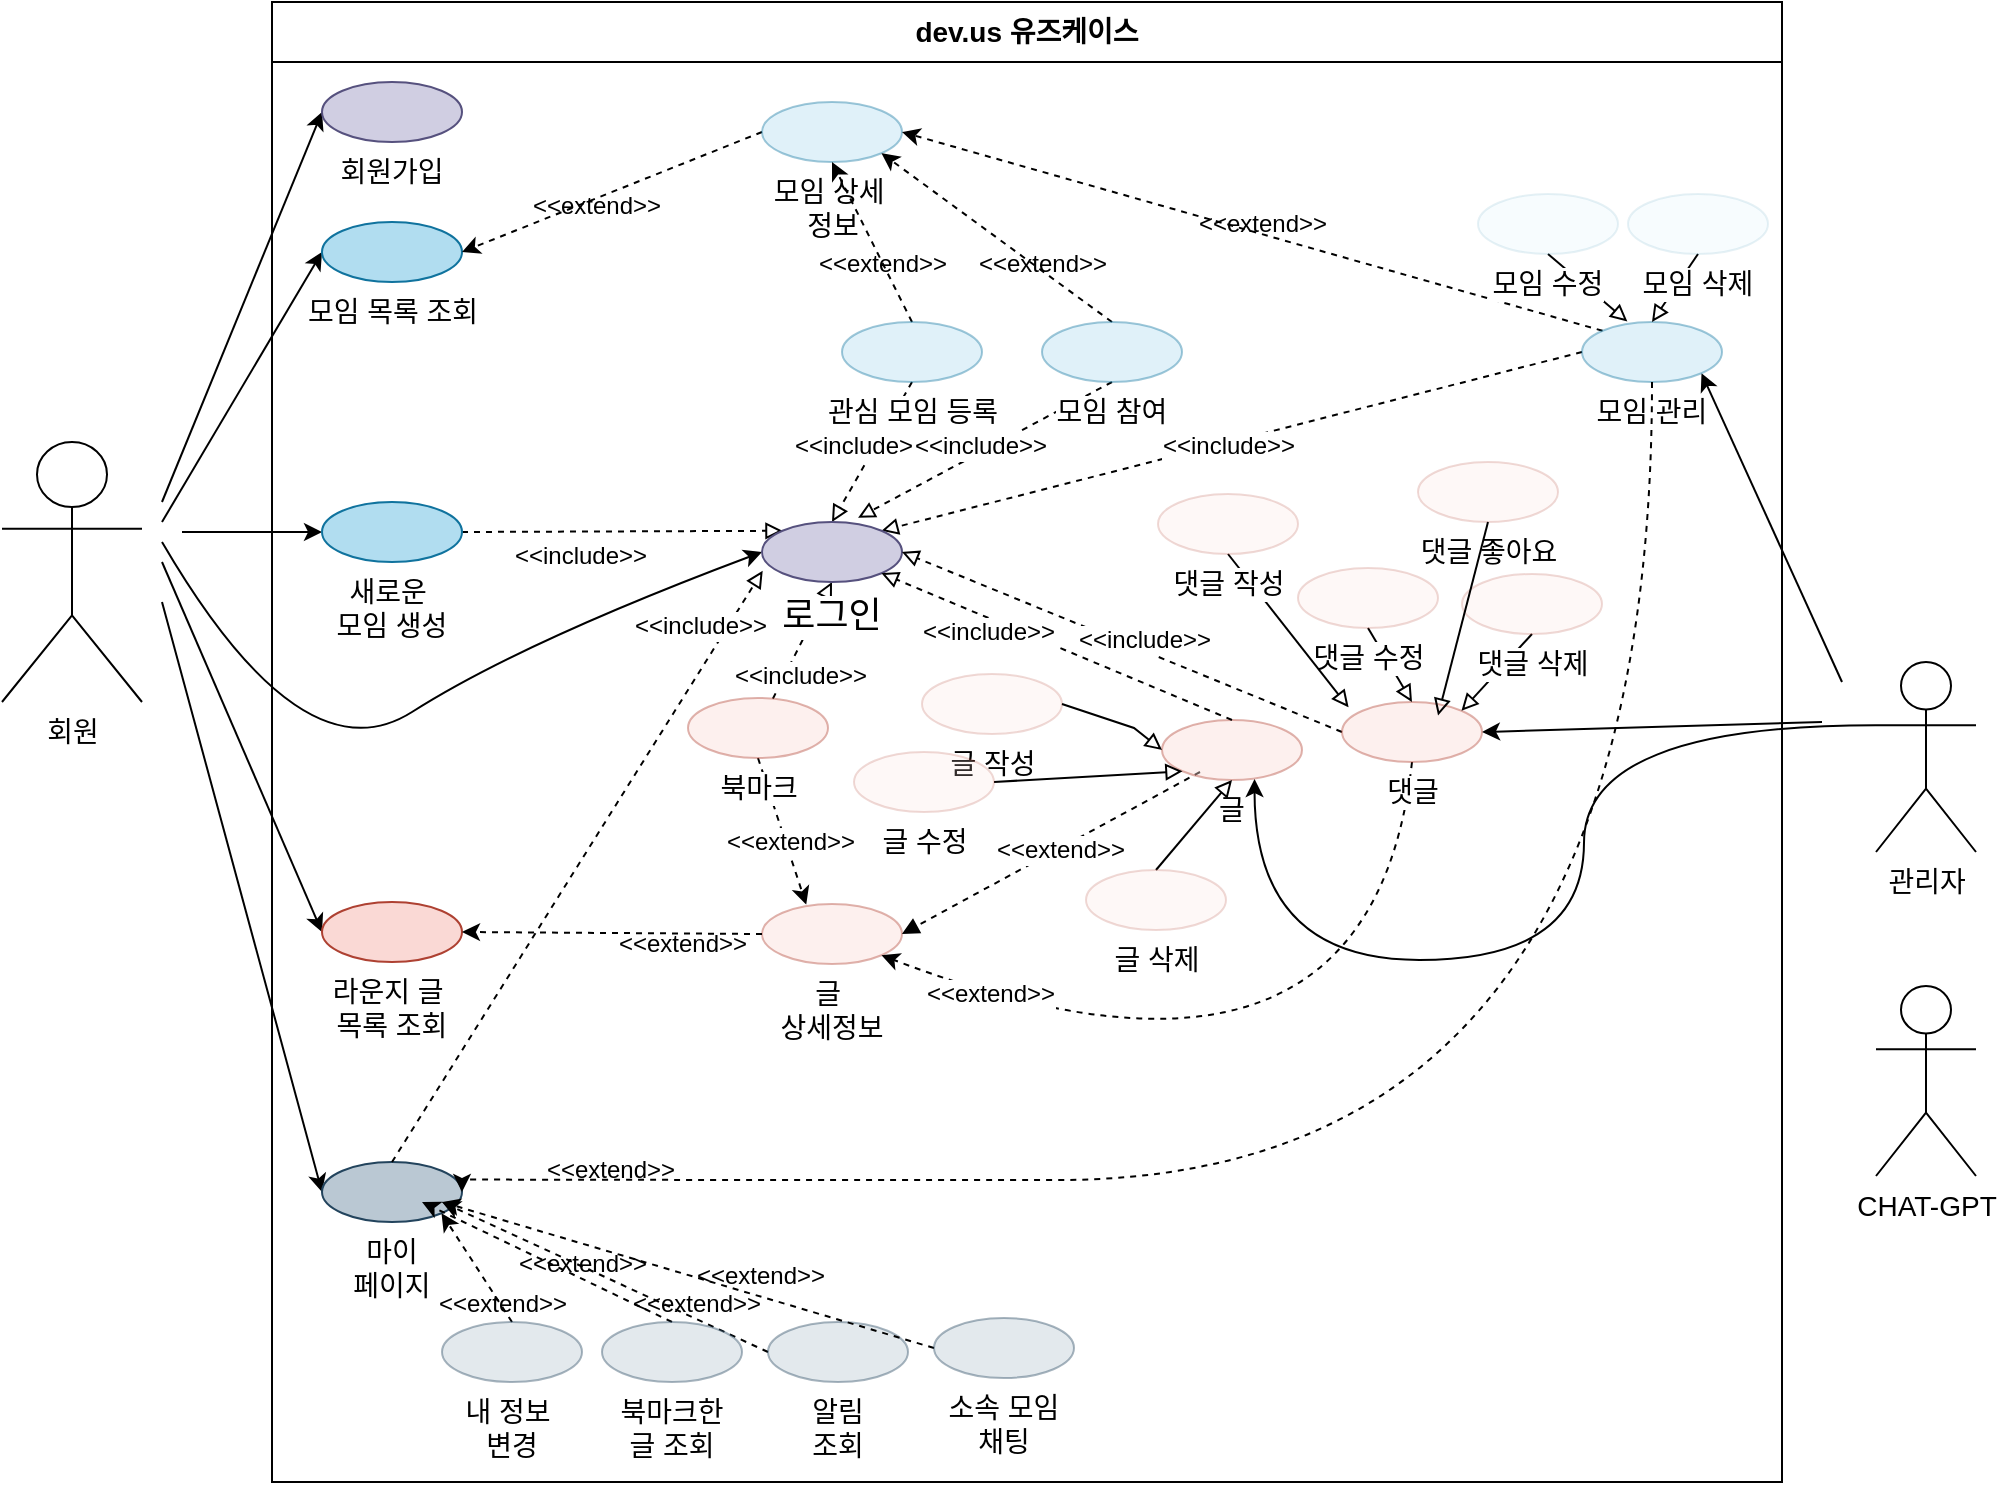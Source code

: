 <mxfile version="24.1.0" type="github" pages="2">
  <diagram name="페이지-1" id="vtNf_O4pyrF1PvoOcPAS">
    <mxGraphModel dx="1363" dy="469" grid="1" gridSize="10" guides="1" tooltips="1" connect="1" arrows="1" fold="1" page="0" pageScale="1" pageWidth="827" pageHeight="1169" background="#ffffff" math="0" shadow="0">
      <root>
        <mxCell id="0" />
        <mxCell id="1" parent="0" />
        <mxCell id="79FIYhNK40KYUNiJSoyX-307" style="edgeStyle=none;rounded=0;orthogonalLoop=1;jettySize=auto;html=1;entryX=1;entryY=1;entryDx=0;entryDy=0;strokeColor=default;align=center;verticalAlign=top;fontFamily=Helvetica;fontSize=14;fontColor=default;labelBackgroundColor=default;endArrow=classic;strokeWidth=1;" parent="1" target="79FIYhNK40KYUNiJSoyX-32" edge="1">
          <mxGeometry relative="1" as="geometry">
            <mxPoint x="940" y="840" as="sourcePoint" />
          </mxGeometry>
        </mxCell>
        <mxCell id="79FIYhNK40KYUNiJSoyX-308" style="edgeStyle=none;rounded=0;orthogonalLoop=1;jettySize=auto;html=1;entryX=1;entryY=0.5;entryDx=0;entryDy=0;strokeColor=default;align=center;verticalAlign=top;fontFamily=Helvetica;fontSize=14;fontColor=default;labelBackgroundColor=default;endArrow=classic;strokeWidth=1;" parent="1" target="79FIYhNK40KYUNiJSoyX-247" edge="1">
          <mxGeometry relative="1" as="geometry">
            <mxPoint x="930" y="860" as="sourcePoint" />
          </mxGeometry>
        </mxCell>
        <mxCell id="79FIYhNK40KYUNiJSoyX-214" value="관리자" style="shape=umlActor;verticalLabelPosition=bottom;verticalAlign=top;html=1;outlineConnect=0;rounded=0;labelBackgroundColor=default;fontSize=14;" parent="1" vertex="1">
          <mxGeometry x="957" y="830" width="50" height="95" as="geometry" />
        </mxCell>
        <mxCell id="79FIYhNK40KYUNiJSoyX-248" style="edgeStyle=none;rounded=0;orthogonalLoop=1;jettySize=auto;html=1;entryX=0;entryY=0.5;entryDx=0;entryDy=0;strokeColor=default;align=center;verticalAlign=top;fontFamily=Helvetica;fontSize=14;fontColor=default;labelBackgroundColor=default;endArrow=classic;strokeWidth=1;" parent="1" target="79FIYhNK40KYUNiJSoyX-244" edge="1">
          <mxGeometry relative="1" as="geometry">
            <mxPoint x="100" y="750" as="sourcePoint" />
          </mxGeometry>
        </mxCell>
        <mxCell id="79FIYhNK40KYUNiJSoyX-249" style="edgeStyle=none;rounded=0;orthogonalLoop=1;jettySize=auto;html=1;entryX=0;entryY=0.5;entryDx=0;entryDy=0;strokeColor=default;align=center;verticalAlign=top;fontFamily=Helvetica;fontSize=14;fontColor=default;labelBackgroundColor=default;endArrow=classic;strokeWidth=1;" parent="1" target="79FIYhNK40KYUNiJSoyX-237" edge="1">
          <mxGeometry relative="1" as="geometry">
            <mxPoint x="100" y="800" as="sourcePoint" />
          </mxGeometry>
        </mxCell>
        <mxCell id="79FIYhNK40KYUNiJSoyX-250" style="edgeStyle=none;rounded=0;orthogonalLoop=1;jettySize=auto;html=1;entryX=0;entryY=0.5;entryDx=0;entryDy=0;strokeColor=default;align=center;verticalAlign=top;fontFamily=Helvetica;fontSize=14;fontColor=default;labelBackgroundColor=default;endArrow=classic;strokeWidth=1;" parent="1" target="79FIYhNK40KYUNiJSoyX-36" edge="1">
          <mxGeometry relative="1" as="geometry">
            <mxPoint x="100" y="780" as="sourcePoint" />
          </mxGeometry>
        </mxCell>
        <mxCell id="79FIYhNK40KYUNiJSoyX-251" style="edgeStyle=none;rounded=0;orthogonalLoop=1;jettySize=auto;html=1;entryX=0;entryY=0.5;entryDx=0;entryDy=0;strokeColor=default;align=center;verticalAlign=top;fontFamily=Helvetica;fontSize=14;fontColor=default;labelBackgroundColor=default;endArrow=classic;strokeWidth=1;" parent="1" target="79FIYhNK40KYUNiJSoyX-22" edge="1">
          <mxGeometry relative="1" as="geometry">
            <mxPoint x="100" y="760" as="sourcePoint" />
          </mxGeometry>
        </mxCell>
        <mxCell id="79FIYhNK40KYUNiJSoyX-269" style="edgeStyle=none;rounded=0;orthogonalLoop=1;jettySize=auto;html=1;entryX=0;entryY=0.5;entryDx=0;entryDy=0;strokeColor=default;align=center;verticalAlign=top;fontFamily=Helvetica;fontSize=14;fontColor=default;labelBackgroundColor=default;endArrow=classic;strokeWidth=1;" parent="1" target="79FIYhNK40KYUNiJSoyX-268" edge="1">
          <mxGeometry relative="1" as="geometry">
            <mxPoint x="110" y="765" as="sourcePoint" />
          </mxGeometry>
        </mxCell>
        <mxCell id="79FIYhNK40KYUNiJSoyX-245" value="회원" style="shape=umlActor;verticalLabelPosition=bottom;verticalAlign=top;html=1;outlineConnect=0;rounded=0;labelBackgroundColor=default;fontSize=14;textShadow=0;" parent="1" vertex="1">
          <mxGeometry x="20" y="720" width="70" height="130" as="geometry" />
        </mxCell>
        <mxCell id="79FIYhNK40KYUNiJSoyX-252" style="edgeStyle=none;rounded=0;orthogonalLoop=1;jettySize=auto;html=1;exitX=1;exitY=0.333;exitDx=0;exitDy=0;exitPerimeter=0;dashed=1;strokeColor=default;align=center;verticalAlign=top;fontFamily=Helvetica;fontSize=14;fontColor=default;labelBackgroundColor=default;endArrow=classic;" parent="1" source="79FIYhNK40KYUNiJSoyX-245" target="79FIYhNK40KYUNiJSoyX-245" edge="1">
          <mxGeometry relative="1" as="geometry" />
        </mxCell>
        <mxCell id="79FIYhNK40KYUNiJSoyX-340" value="&lt;font style=&quot;font-size: 12px;&quot;&gt;&amp;lt;&amp;lt;extend&amp;gt;&amp;gt;&lt;/font&gt;" style="edgeLabel;html=1;align=center;verticalAlign=middle;resizable=0;points=[];fontFamily=Helvetica;fontSize=11;fontColor=default;labelBackgroundColor=default;" parent="1" vertex="1" connectable="0">
          <mxGeometry x="326.403" y="602.254" as="geometry">
            <mxPoint x="-10" y="-1" as="offset" />
          </mxGeometry>
        </mxCell>
        <mxCell id="ObOhBkbuPpIE2ffeGqSi-8" value="CHAT-GPT" style="shape=umlActor;verticalLabelPosition=bottom;verticalAlign=top;html=1;outlineConnect=0;rounded=0;labelBackgroundColor=default;fontSize=14;" parent="1" vertex="1">
          <mxGeometry x="957" y="992" width="50" height="95" as="geometry" />
        </mxCell>
        <mxCell id="ObOhBkbuPpIE2ffeGqSi-176" style="edgeStyle=orthogonalEdgeStyle;rounded=0;orthogonalLoop=1;jettySize=auto;html=1;exitX=0;exitY=0.333;exitDx=0;exitDy=0;exitPerimeter=0;entryX=0.661;entryY=0.984;entryDx=0;entryDy=0;entryPerimeter=0;curved=1;" parent="1" source="79FIYhNK40KYUNiJSoyX-214" target="ObOhBkbuPpIE2ffeGqSi-9" edge="1">
          <mxGeometry relative="1" as="geometry">
            <Array as="points">
              <mxPoint x="811" y="862" />
              <mxPoint x="811" y="979" />
              <mxPoint x="646" y="979" />
            </Array>
          </mxGeometry>
        </mxCell>
        <mxCell id="79FIYhNK40KYUNiJSoyX-192" value="dev.us 유즈케이스" style="swimlane;fontFamily=Helvetica;fontSize=14;fontColor=default;labelBackgroundColor=default;startSize=30;verticalAlign=top;fillColor=none;" parent="1" vertex="1">
          <mxGeometry x="155" y="500" width="755" height="740" as="geometry" />
        </mxCell>
        <mxCell id="79FIYhNK40KYUNiJSoyX-22" value="모임&amp;nbsp;&lt;span style=&quot;font-size: 14px;&quot;&gt;목록 조회&lt;/span&gt;" style="ellipse;html=1;labelPosition=center;verticalLabelPosition=bottom;align=center;verticalAlign=top;labelBackgroundColor=default;fontSize=14;fillColor=#b1ddf0;strokeColor=#10739e;" parent="79FIYhNK40KYUNiJSoyX-192" vertex="1">
          <mxGeometry x="25" y="110" width="70" height="30" as="geometry" />
        </mxCell>
        <mxCell id="79FIYhNK40KYUNiJSoyX-210" style="edgeStyle=none;rounded=0;orthogonalLoop=1;jettySize=auto;html=1;exitX=0;exitY=0.5;exitDx=0;exitDy=0;entryX=1;entryY=0.5;entryDx=0;entryDy=0;dashed=1;strokeColor=default;align=center;verticalAlign=top;fontFamily=Helvetica;fontSize=14;fontColor=default;labelBackgroundColor=default;endArrow=classic;" parent="79FIYhNK40KYUNiJSoyX-192" source="79FIYhNK40KYUNiJSoyX-27" target="79FIYhNK40KYUNiJSoyX-22" edge="1">
          <mxGeometry relative="1" as="geometry" />
        </mxCell>
        <mxCell id="79FIYhNK40KYUNiJSoyX-324" value="&lt;font style=&quot;font-size: 12px;&quot;&gt;&amp;lt;&amp;lt;extend&amp;gt;&amp;gt;&lt;/font&gt;" style="edgeLabel;html=1;align=center;verticalAlign=middle;resizable=0;points=[];fontFamily=Helvetica;fontSize=11;fontColor=default;labelBackgroundColor=default;" parent="79FIYhNK40KYUNiJSoyX-210" vertex="1" connectable="0">
          <mxGeometry x="0.07" y="-5" relative="1" as="geometry">
            <mxPoint x="42" y="378" as="offset" />
          </mxGeometry>
        </mxCell>
        <mxCell id="79FIYhNK40KYUNiJSoyX-326" value="&lt;font style=&quot;font-size: 12px;&quot;&gt;&amp;lt;&amp;lt;extend&amp;gt;&amp;gt;&lt;/font&gt;" style="edgeLabel;html=1;align=center;verticalAlign=middle;resizable=0;points=[];fontFamily=Helvetica;fontSize=11;fontColor=default;labelBackgroundColor=default;" parent="79FIYhNK40KYUNiJSoyX-210" vertex="1" connectable="0">
          <mxGeometry x="0.07" y="-5" relative="1" as="geometry">
            <mxPoint x="332" y="18" as="offset" />
          </mxGeometry>
        </mxCell>
        <mxCell id="79FIYhNK40KYUNiJSoyX-329" value="&lt;font style=&quot;font-size: 12px;&quot;&gt;&amp;lt;&amp;lt;extend&amp;gt;&amp;gt;&lt;/font&gt;" style="edgeLabel;html=1;align=center;verticalAlign=middle;resizable=0;points=[];fontFamily=Helvetica;fontSize=11;fontColor=default;labelBackgroundColor=default;" parent="79FIYhNK40KYUNiJSoyX-210" vertex="1" connectable="0">
          <mxGeometry x="0.07" y="-5" relative="1" as="geometry">
            <mxPoint x="142" y="38" as="offset" />
          </mxGeometry>
        </mxCell>
        <mxCell id="79FIYhNK40KYUNiJSoyX-330" value="&lt;font style=&quot;font-size: 12px;&quot;&gt;&amp;lt;&amp;lt;extend&amp;gt;&amp;gt;&lt;/font&gt;" style="edgeLabel;html=1;align=center;verticalAlign=middle;resizable=0;points=[];fontFamily=Helvetica;fontSize=11;fontColor=default;labelBackgroundColor=default;" parent="79FIYhNK40KYUNiJSoyX-210" vertex="1" connectable="0">
          <mxGeometry x="0.07" y="-5" relative="1" as="geometry">
            <mxPoint x="222" y="38" as="offset" />
          </mxGeometry>
        </mxCell>
        <mxCell id="79FIYhNK40KYUNiJSoyX-334" value="&lt;font style=&quot;font-size: 12px;&quot;&gt;&amp;lt;&amp;lt;extend&amp;gt;&amp;gt;&lt;/font&gt;" style="edgeLabel;html=1;align=center;verticalAlign=middle;resizable=0;points=[];fontFamily=Helvetica;fontSize=11;fontColor=default;labelBackgroundColor=default;" parent="79FIYhNK40KYUNiJSoyX-210" vertex="1" connectable="0">
          <mxGeometry x="0.07" y="-5" relative="1" as="geometry">
            <mxPoint x="6" y="491" as="offset" />
          </mxGeometry>
        </mxCell>
        <mxCell id="79FIYhNK40KYUNiJSoyX-335" value="&lt;font style=&quot;font-size: 12px;&quot;&gt;&amp;lt;&amp;lt;extend&amp;gt;&amp;gt;&lt;/font&gt;" style="edgeLabel;html=1;align=center;verticalAlign=middle;resizable=0;points=[];fontFamily=Helvetica;fontSize=11;fontColor=default;labelBackgroundColor=default;" parent="79FIYhNK40KYUNiJSoyX-210" vertex="1" connectable="0">
          <mxGeometry x="0.07" y="-5" relative="1" as="geometry">
            <mxPoint x="49" y="558" as="offset" />
          </mxGeometry>
        </mxCell>
        <mxCell id="79FIYhNK40KYUNiJSoyX-336" value="&lt;font style=&quot;font-size: 12px;&quot;&gt;&amp;lt;&amp;lt;extend&amp;gt;&amp;gt;&lt;/font&gt;" style="edgeLabel;html=1;align=center;verticalAlign=middle;resizable=0;points=[];fontFamily=Helvetica;fontSize=11;fontColor=default;labelBackgroundColor=default;" parent="79FIYhNK40KYUNiJSoyX-210" vertex="1" connectable="0">
          <mxGeometry x="0.07" y="-5" relative="1" as="geometry">
            <mxPoint x="81" y="544" as="offset" />
          </mxGeometry>
        </mxCell>
        <mxCell id="79FIYhNK40KYUNiJSoyX-337" value="&lt;font style=&quot;font-size: 12px;&quot;&gt;&amp;lt;&amp;lt;extend&amp;gt;&amp;gt;&lt;/font&gt;" style="edgeLabel;html=1;align=center;verticalAlign=middle;resizable=0;points=[];fontFamily=Helvetica;fontSize=11;fontColor=default;labelBackgroundColor=default;" parent="79FIYhNK40KYUNiJSoyX-210" vertex="1" connectable="0">
          <mxGeometry x="0.07" y="-5" relative="1" as="geometry">
            <mxPoint x="-8" y="538" as="offset" />
          </mxGeometry>
        </mxCell>
        <mxCell id="79FIYhNK40KYUNiJSoyX-338" value="&lt;font style=&quot;font-size: 12px;&quot;&gt;&amp;lt;&amp;lt;extend&amp;gt;&amp;gt;&lt;/font&gt;" style="edgeLabel;html=1;align=center;verticalAlign=middle;resizable=0;points=[];fontFamily=Helvetica;fontSize=11;fontColor=default;labelBackgroundColor=default;" parent="79FIYhNK40KYUNiJSoyX-210" vertex="1" connectable="0">
          <mxGeometry x="0.07" y="-5" relative="1" as="geometry">
            <mxPoint x="-48" y="558" as="offset" />
          </mxGeometry>
        </mxCell>
        <mxCell id="79FIYhNK40KYUNiJSoyX-27" value="모임 상세&amp;nbsp;&lt;div style=&quot;font-size: 14px;&quot;&gt;정보&lt;/div&gt;" style="ellipse;html=1;labelPosition=center;verticalLabelPosition=bottom;align=center;verticalAlign=top;labelBackgroundColor=default;fontSize=14;fillColor=#b1ddf0;strokeColor=#10739e;opacity=40;" parent="79FIYhNK40KYUNiJSoyX-192" vertex="1">
          <mxGeometry x="245" y="50" width="70" height="30" as="geometry" />
        </mxCell>
        <mxCell id="79FIYhNK40KYUNiJSoyX-256" style="edgeStyle=none;rounded=0;orthogonalLoop=1;jettySize=auto;html=1;exitX=0.5;exitY=0;exitDx=0;exitDy=0;entryX=1;entryY=1;entryDx=0;entryDy=0;dashed=1;strokeColor=default;align=center;verticalAlign=top;fontFamily=Helvetica;fontSize=14;fontColor=default;labelBackgroundColor=default;endArrow=classic;" parent="79FIYhNK40KYUNiJSoyX-192" source="79FIYhNK40KYUNiJSoyX-33" target="79FIYhNK40KYUNiJSoyX-27" edge="1">
          <mxGeometry relative="1" as="geometry" />
        </mxCell>
        <mxCell id="79FIYhNK40KYUNiJSoyX-259" style="edgeStyle=none;rounded=0;orthogonalLoop=1;jettySize=auto;html=1;exitX=0.5;exitY=1;exitDx=0;exitDy=0;entryX=0.686;entryY=-0.069;entryDx=0;entryDy=0;dashed=1;strokeColor=default;align=center;verticalAlign=top;fontFamily=Helvetica;fontSize=14;fontColor=default;labelBackgroundColor=default;endArrow=block;endFill=0;entryPerimeter=0;" parent="79FIYhNK40KYUNiJSoyX-192" source="79FIYhNK40KYUNiJSoyX-33" target="79FIYhNK40KYUNiJSoyX-243" edge="1">
          <mxGeometry relative="1" as="geometry" />
        </mxCell>
        <mxCell id="79FIYhNK40KYUNiJSoyX-33" value="모임 참여" style="ellipse;whiteSpace=wrap;html=1;labelPosition=center;verticalLabelPosition=bottom;align=center;verticalAlign=top;labelBackgroundColor=default;fontSize=14;fillColor=#b1ddf0;strokeColor=#10739e;opacity=40;" parent="79FIYhNK40KYUNiJSoyX-192" vertex="1">
          <mxGeometry x="385" y="160" width="70" height="30" as="geometry" />
        </mxCell>
        <mxCell id="79FIYhNK40KYUNiJSoyX-254" style="edgeStyle=none;rounded=0;orthogonalLoop=1;jettySize=auto;html=1;exitX=0.5;exitY=0;exitDx=0;exitDy=0;entryX=0.5;entryY=1;entryDx=0;entryDy=0;dashed=1;strokeColor=default;align=center;verticalAlign=top;fontFamily=Helvetica;fontSize=14;fontColor=default;labelBackgroundColor=default;endArrow=classic;" parent="79FIYhNK40KYUNiJSoyX-192" source="79FIYhNK40KYUNiJSoyX-34" target="79FIYhNK40KYUNiJSoyX-27" edge="1">
          <mxGeometry relative="1" as="geometry" />
        </mxCell>
        <mxCell id="79FIYhNK40KYUNiJSoyX-257" style="edgeStyle=none;rounded=0;orthogonalLoop=1;jettySize=auto;html=1;exitX=0.5;exitY=1;exitDx=0;exitDy=0;entryX=0.5;entryY=0;entryDx=0;entryDy=0;dashed=1;strokeColor=default;align=center;verticalAlign=top;fontFamily=Helvetica;fontSize=14;fontColor=default;labelBackgroundColor=default;endArrow=block;endFill=0;" parent="79FIYhNK40KYUNiJSoyX-192" source="79FIYhNK40KYUNiJSoyX-34" target="79FIYhNK40KYUNiJSoyX-243" edge="1">
          <mxGeometry relative="1" as="geometry" />
        </mxCell>
        <mxCell id="79FIYhNK40KYUNiJSoyX-34" value="관심 모임&amp;nbsp;&lt;span style=&quot;font-size: 14px;&quot;&gt;등록&lt;/span&gt;" style="ellipse;html=1;labelPosition=center;verticalLabelPosition=bottom;align=center;verticalAlign=top;labelBackgroundColor=default;fontSize=14;fillColor=#b1ddf0;strokeColor=#10739e;opacity=40;" parent="79FIYhNK40KYUNiJSoyX-192" vertex="1">
          <mxGeometry x="285" y="160" width="70" height="30" as="geometry" />
        </mxCell>
        <mxCell id="79FIYhNK40KYUNiJSoyX-255" style="edgeStyle=none;rounded=0;orthogonalLoop=1;jettySize=auto;html=1;entryX=1;entryY=0.5;entryDx=0;entryDy=0;dashed=1;strokeColor=default;align=center;verticalAlign=top;fontFamily=Helvetica;fontSize=14;fontColor=default;labelBackgroundColor=default;endArrow=classic;exitX=0;exitY=0;exitDx=0;exitDy=0;" parent="79FIYhNK40KYUNiJSoyX-192" source="79FIYhNK40KYUNiJSoyX-32" target="79FIYhNK40KYUNiJSoyX-27" edge="1">
          <mxGeometry relative="1" as="geometry">
            <mxPoint x="635" y="160" as="sourcePoint" />
          </mxGeometry>
        </mxCell>
        <mxCell id="79FIYhNK40KYUNiJSoyX-258" style="edgeStyle=none;rounded=0;orthogonalLoop=1;jettySize=auto;html=1;exitX=0;exitY=0.5;exitDx=0;exitDy=0;dashed=1;strokeColor=default;align=center;verticalAlign=top;fontFamily=Helvetica;fontSize=14;fontColor=default;labelBackgroundColor=default;endArrow=block;endFill=0;entryX=1;entryY=0;entryDx=0;entryDy=0;" parent="79FIYhNK40KYUNiJSoyX-192" source="79FIYhNK40KYUNiJSoyX-32" target="79FIYhNK40KYUNiJSoyX-243" edge="1">
          <mxGeometry relative="1" as="geometry">
            <mxPoint x="295" y="260" as="targetPoint" />
          </mxGeometry>
        </mxCell>
        <mxCell id="79FIYhNK40KYUNiJSoyX-32" value="모임 관리" style="ellipse;whiteSpace=wrap;html=1;labelPosition=center;verticalLabelPosition=bottom;align=center;verticalAlign=top;labelBackgroundColor=default;fontSize=14;fillColor=#b1ddf0;strokeColor=#10739e;opacity=40;" parent="79FIYhNK40KYUNiJSoyX-192" vertex="1">
          <mxGeometry x="655" y="160" width="70" height="30" as="geometry" />
        </mxCell>
        <mxCell id="79FIYhNK40KYUNiJSoyX-137" value="&lt;div style=&quot;font-size: 14px;&quot;&gt;글&amp;nbsp;&lt;/div&gt;&lt;div style=&quot;font-size: 14px;&quot;&gt;상세정보&lt;/div&gt;" style="ellipse;whiteSpace=wrap;html=1;labelPosition=center;verticalLabelPosition=bottom;align=center;verticalAlign=top;labelBackgroundColor=default;fontSize=14;fillColor=#fad9d5;strokeColor=#ae4132;opacity=40;" parent="79FIYhNK40KYUNiJSoyX-192" vertex="1">
          <mxGeometry x="245" y="451" width="70" height="30" as="geometry" />
        </mxCell>
        <mxCell id="79FIYhNK40KYUNiJSoyX-263" style="edgeStyle=none;rounded=0;orthogonalLoop=1;jettySize=auto;html=1;entryX=0.5;entryY=1;entryDx=0;entryDy=0;dashed=1;strokeColor=default;align=center;verticalAlign=top;fontFamily=Helvetica;fontSize=14;fontColor=default;labelBackgroundColor=default;endArrow=block;endFill=0;" parent="79FIYhNK40KYUNiJSoyX-192" source="79FIYhNK40KYUNiJSoyX-282" target="79FIYhNK40KYUNiJSoyX-243" edge="1">
          <mxGeometry relative="1" as="geometry">
            <mxPoint x="320" y="350" as="sourcePoint" />
          </mxGeometry>
        </mxCell>
        <mxCell id="79FIYhNK40KYUNiJSoyX-36" value="라운지 글&amp;nbsp;&lt;div style=&quot;font-size: 14px;&quot;&gt;목록 조회&lt;/div&gt;" style="ellipse;whiteSpace=wrap;html=1;labelPosition=center;verticalLabelPosition=bottom;align=center;verticalAlign=top;labelBackgroundColor=default;fontSize=14;fillColor=#fad9d5;strokeColor=#ae4132;" parent="79FIYhNK40KYUNiJSoyX-192" vertex="1">
          <mxGeometry x="25" y="450" width="70" height="30" as="geometry" />
        </mxCell>
        <mxCell id="79FIYhNK40KYUNiJSoyX-219" style="edgeStyle=none;rounded=0;orthogonalLoop=1;jettySize=auto;html=1;exitX=0;exitY=0.5;exitDx=0;exitDy=0;dashed=1;strokeColor=default;align=center;verticalAlign=top;fontFamily=Helvetica;fontSize=14;fontColor=default;labelBackgroundColor=default;endArrow=classic;entryX=1;entryY=0.5;entryDx=0;entryDy=0;" parent="79FIYhNK40KYUNiJSoyX-192" source="79FIYhNK40KYUNiJSoyX-137" target="79FIYhNK40KYUNiJSoyX-36" edge="1">
          <mxGeometry relative="1" as="geometry">
            <mxPoint x="95" y="335" as="targetPoint" />
          </mxGeometry>
        </mxCell>
        <mxCell id="79FIYhNK40KYUNiJSoyX-237" value="마이&lt;div&gt;페이지&lt;/div&gt;" style="ellipse;whiteSpace=wrap;html=1;labelPosition=center;verticalLabelPosition=bottom;align=center;verticalAlign=top;labelBackgroundColor=default;fontSize=14;fillColor=#bac8d3;strokeColor=#23445d;" parent="79FIYhNK40KYUNiJSoyX-192" vertex="1">
          <mxGeometry x="25" y="580" width="70" height="30" as="geometry" />
        </mxCell>
        <mxCell id="79FIYhNK40KYUNiJSoyX-267" style="edgeStyle=none;rounded=0;orthogonalLoop=1;jettySize=auto;html=1;exitX=0.5;exitY=0;exitDx=0;exitDy=0;dashed=1;strokeColor=default;align=center;verticalAlign=top;fontFamily=Helvetica;fontSize=14;fontColor=default;labelBackgroundColor=default;endArrow=block;entryX=0.005;entryY=0.814;entryDx=0;entryDy=0;entryPerimeter=0;endFill=0;" parent="79FIYhNK40KYUNiJSoyX-192" source="79FIYhNK40KYUNiJSoyX-237" target="79FIYhNK40KYUNiJSoyX-243" edge="1">
          <mxGeometry relative="1" as="geometry">
            <mxPoint x="145" y="180" as="targetPoint" />
          </mxGeometry>
        </mxCell>
        <mxCell id="79FIYhNK40KYUNiJSoyX-270" style="edgeStyle=none;rounded=0;orthogonalLoop=1;jettySize=auto;html=1;exitX=1;exitY=0.5;exitDx=0;exitDy=0;dashed=1;strokeColor=default;align=center;verticalAlign=top;fontFamily=Helvetica;fontSize=14;fontColor=default;labelBackgroundColor=default;endArrow=block;endFill=0;entryX=0;entryY=0;entryDx=0;entryDy=0;" parent="79FIYhNK40KYUNiJSoyX-192" source="79FIYhNK40KYUNiJSoyX-268" target="79FIYhNK40KYUNiJSoyX-243" edge="1">
          <mxGeometry relative="1" as="geometry">
            <mxPoint x="235" y="270" as="targetPoint" />
          </mxGeometry>
        </mxCell>
        <mxCell id="79FIYhNK40KYUNiJSoyX-431" style="edgeStyle=none;rounded=0;orthogonalLoop=1;jettySize=auto;html=1;exitX=0;exitY=0.5;exitDx=0;exitDy=0;strokeColor=default;align=center;verticalAlign=middle;fontFamily=Helvetica;fontSize=11;fontColor=default;labelBackgroundColor=default;endArrow=none;curved=1;endFill=0;startArrow=classic;startFill=1;" parent="79FIYhNK40KYUNiJSoyX-192" source="79FIYhNK40KYUNiJSoyX-243" edge="1">
          <mxGeometry relative="1" as="geometry">
            <mxPoint x="-55" y="270" as="targetPoint" />
            <Array as="points">
              <mxPoint x="125" y="320" />
              <mxPoint x="15" y="390" />
            </Array>
          </mxGeometry>
        </mxCell>
        <mxCell id="79FIYhNK40KYUNiJSoyX-243" value="&lt;font style=&quot;font-size: 18px;&quot;&gt;로그인&lt;/font&gt;" style="ellipse;whiteSpace=wrap;html=1;labelPosition=center;verticalLabelPosition=bottom;align=center;verticalAlign=top;labelBackgroundColor=default;fontSize=14;fillColor=#d0cee2;strokeColor=#56517e;" parent="79FIYhNK40KYUNiJSoyX-192" vertex="1">
          <mxGeometry x="245" y="260" width="70" height="30" as="geometry" />
        </mxCell>
        <mxCell id="79FIYhNK40KYUNiJSoyX-244" value="회원가입" style="ellipse;whiteSpace=wrap;html=1;labelPosition=center;verticalLabelPosition=bottom;align=center;verticalAlign=top;labelBackgroundColor=default;fontSize=14;fillColor=#d0cee2;strokeColor=#56517e;" parent="79FIYhNK40KYUNiJSoyX-192" vertex="1">
          <mxGeometry x="25" y="40" width="70" height="30" as="geometry" />
        </mxCell>
        <mxCell id="79FIYhNK40KYUNiJSoyX-264" style="edgeStyle=none;rounded=0;orthogonalLoop=1;jettySize=auto;html=1;exitX=0.5;exitY=1;exitDx=0;exitDy=0;entryX=1;entryY=1;entryDx=0;entryDy=0;dashed=1;strokeColor=default;align=center;verticalAlign=top;fontFamily=Helvetica;fontSize=14;fontColor=default;labelBackgroundColor=default;endArrow=classic;curved=1;" parent="79FIYhNK40KYUNiJSoyX-192" source="79FIYhNK40KYUNiJSoyX-247" target="79FIYhNK40KYUNiJSoyX-137" edge="1">
          <mxGeometry relative="1" as="geometry">
            <Array as="points">
              <mxPoint x="549" y="570" />
            </Array>
          </mxGeometry>
        </mxCell>
        <mxCell id="79FIYhNK40KYUNiJSoyX-276" style="edgeStyle=none;rounded=0;orthogonalLoop=1;jettySize=auto;html=1;exitX=0;exitY=0.5;exitDx=0;exitDy=0;entryX=1;entryY=0.5;entryDx=0;entryDy=0;dashed=1;strokeColor=default;align=center;verticalAlign=top;fontFamily=Helvetica;fontSize=14;fontColor=default;labelBackgroundColor=default;endArrow=block;endFill=0;" parent="79FIYhNK40KYUNiJSoyX-192" source="79FIYhNK40KYUNiJSoyX-247" target="79FIYhNK40KYUNiJSoyX-243" edge="1">
          <mxGeometry relative="1" as="geometry" />
        </mxCell>
        <mxCell id="79FIYhNK40KYUNiJSoyX-247" value="댓글" style="ellipse;html=1;labelPosition=center;verticalLabelPosition=bottom;align=center;verticalAlign=top;labelBackgroundColor=default;fontSize=14;fillColor=#fad9d5;strokeColor=#ae4132;opacity=40;" parent="79FIYhNK40KYUNiJSoyX-192" vertex="1">
          <mxGeometry x="535" y="350" width="70" height="30" as="geometry" />
        </mxCell>
        <mxCell id="79FIYhNK40KYUNiJSoyX-268" value="새로운&amp;nbsp;&lt;div&gt;모임 생성&lt;/div&gt;" style="ellipse;whiteSpace=wrap;html=1;labelPosition=center;verticalLabelPosition=bottom;align=center;verticalAlign=top;labelBackgroundColor=default;fontSize=14;fillColor=#b1ddf0;strokeColor=#10739e;" parent="79FIYhNK40KYUNiJSoyX-192" vertex="1">
          <mxGeometry x="25" y="250" width="70" height="30" as="geometry" />
        </mxCell>
        <mxCell id="79FIYhNK40KYUNiJSoyX-285" style="edgeStyle=none;rounded=0;orthogonalLoop=1;jettySize=auto;html=1;exitX=0.5;exitY=1;exitDx=0;exitDy=0;entryX=0.5;entryY=0;entryDx=0;entryDy=0;strokeColor=default;align=center;verticalAlign=top;fontFamily=Helvetica;fontSize=14;fontColor=default;labelBackgroundColor=default;endArrow=block;endFill=0;" parent="79FIYhNK40KYUNiJSoyX-192" source="79FIYhNK40KYUNiJSoyX-277" target="79FIYhNK40KYUNiJSoyX-247" edge="1">
          <mxGeometry relative="1" as="geometry" />
        </mxCell>
        <mxCell id="79FIYhNK40KYUNiJSoyX-277" value="댓글 수정" style="ellipse;html=1;labelPosition=center;verticalLabelPosition=bottom;align=center;verticalAlign=top;labelBackgroundColor=default;fontSize=14;fillColor=#fad9d5;strokeColor=#ae4132;opacity=20;" parent="79FIYhNK40KYUNiJSoyX-192" vertex="1">
          <mxGeometry x="513" y="283" width="70" height="30" as="geometry" />
        </mxCell>
        <mxCell id="79FIYhNK40KYUNiJSoyX-286" style="edgeStyle=none;rounded=0;orthogonalLoop=1;jettySize=auto;html=1;exitX=0.5;exitY=1;exitDx=0;exitDy=0;entryX=1;entryY=0;entryDx=0;entryDy=0;strokeColor=default;align=center;verticalAlign=top;fontFamily=Helvetica;fontSize=14;fontColor=default;labelBackgroundColor=default;endArrow=block;endFill=0;" parent="79FIYhNK40KYUNiJSoyX-192" source="79FIYhNK40KYUNiJSoyX-278" target="79FIYhNK40KYUNiJSoyX-247" edge="1">
          <mxGeometry relative="1" as="geometry" />
        </mxCell>
        <mxCell id="79FIYhNK40KYUNiJSoyX-278" value="댓글 삭제" style="ellipse;html=1;labelPosition=center;verticalLabelPosition=bottom;align=center;verticalAlign=top;labelBackgroundColor=default;fontSize=14;fillColor=#fad9d5;strokeColor=#ae4132;opacity=20;" parent="79FIYhNK40KYUNiJSoyX-192" vertex="1">
          <mxGeometry x="595" y="286" width="70" height="30" as="geometry" />
        </mxCell>
        <mxCell id="79FIYhNK40KYUNiJSoyX-284" style="edgeStyle=none;rounded=0;orthogonalLoop=1;jettySize=auto;html=1;exitX=0.5;exitY=1;exitDx=0;exitDy=0;entryX=0.316;entryY=0.01;entryDx=0;entryDy=0;dashed=1;strokeColor=default;align=center;verticalAlign=top;fontFamily=Helvetica;fontSize=14;fontColor=default;labelBackgroundColor=default;endArrow=classic;entryPerimeter=0;" parent="79FIYhNK40KYUNiJSoyX-192" source="79FIYhNK40KYUNiJSoyX-282" target="79FIYhNK40KYUNiJSoyX-137" edge="1">
          <mxGeometry relative="1" as="geometry" />
        </mxCell>
        <mxCell id="79FIYhNK40KYUNiJSoyX-282" value="북마크" style="ellipse;html=1;labelPosition=center;verticalLabelPosition=bottom;align=center;verticalAlign=top;labelBackgroundColor=default;fontSize=14;fillColor=#fad9d5;strokeColor=#ae4132;opacity=40;" parent="79FIYhNK40KYUNiJSoyX-192" vertex="1">
          <mxGeometry x="208" y="348" width="70" height="30" as="geometry" />
        </mxCell>
        <mxCell id="79FIYhNK40KYUNiJSoyX-311" style="edgeStyle=none;rounded=0;orthogonalLoop=1;jettySize=auto;html=1;exitX=0.5;exitY=1;exitDx=0;exitDy=0;entryX=0.324;entryY=-0.01;entryDx=0;entryDy=0;strokeColor=default;align=center;verticalAlign=middle;fontFamily=Helvetica;fontSize=11;fontColor=default;labelBackgroundColor=default;endArrow=block;entryPerimeter=0;endFill=0;" parent="79FIYhNK40KYUNiJSoyX-192" source="79FIYhNK40KYUNiJSoyX-287" target="79FIYhNK40KYUNiJSoyX-32" edge="1">
          <mxGeometry relative="1" as="geometry" />
        </mxCell>
        <mxCell id="79FIYhNK40KYUNiJSoyX-287" value="모임 수정" style="ellipse;whiteSpace=wrap;html=1;labelPosition=center;verticalLabelPosition=bottom;align=center;verticalAlign=top;labelBackgroundColor=default;fontSize=14;fillColor=#b1ddf0;strokeColor=#10739e;opacity=10;" parent="79FIYhNK40KYUNiJSoyX-192" vertex="1">
          <mxGeometry x="603" y="96" width="70" height="30" as="geometry" />
        </mxCell>
        <mxCell id="79FIYhNK40KYUNiJSoyX-313" style="edgeStyle=none;rounded=0;orthogonalLoop=1;jettySize=auto;html=1;exitX=0.5;exitY=1;exitDx=0;exitDy=0;strokeColor=default;align=center;verticalAlign=middle;fontFamily=Helvetica;fontSize=11;fontColor=default;labelBackgroundColor=default;endArrow=block;endFill=0;" parent="79FIYhNK40KYUNiJSoyX-192" source="79FIYhNK40KYUNiJSoyX-289" edge="1">
          <mxGeometry relative="1" as="geometry">
            <mxPoint x="690" y="160" as="targetPoint" />
          </mxGeometry>
        </mxCell>
        <mxCell id="79FIYhNK40KYUNiJSoyX-289" value="모임 삭제" style="ellipse;whiteSpace=wrap;html=1;labelPosition=center;verticalLabelPosition=bottom;align=center;verticalAlign=top;labelBackgroundColor=default;fontSize=14;fillColor=#b1ddf0;strokeColor=#10739e;opacity=10;" parent="79FIYhNK40KYUNiJSoyX-192" vertex="1">
          <mxGeometry x="678" y="96" width="70" height="30" as="geometry" />
        </mxCell>
        <mxCell id="79FIYhNK40KYUNiJSoyX-318" style="edgeStyle=none;rounded=0;orthogonalLoop=1;jettySize=auto;html=1;exitX=0.5;exitY=0;exitDx=0;exitDy=0;entryX=1;entryY=1;entryDx=0;entryDy=0;dashed=1;strokeColor=default;align=center;verticalAlign=middle;fontFamily=Helvetica;fontSize=11;fontColor=default;labelBackgroundColor=default;endArrow=classic;" parent="79FIYhNK40KYUNiJSoyX-192" source="79FIYhNK40KYUNiJSoyX-290" target="79FIYhNK40KYUNiJSoyX-237" edge="1">
          <mxGeometry relative="1" as="geometry" />
        </mxCell>
        <mxCell id="79FIYhNK40KYUNiJSoyX-290" value="내 정보&amp;nbsp;&lt;div&gt;변경&lt;/div&gt;" style="ellipse;whiteSpace=wrap;html=1;labelPosition=center;verticalLabelPosition=bottom;align=center;verticalAlign=top;labelBackgroundColor=default;fontSize=14;fillColor=#bac8d3;strokeColor=#23445d;opacity=40;" parent="79FIYhNK40KYUNiJSoyX-192" vertex="1">
          <mxGeometry x="85" y="660" width="70" height="30" as="geometry" />
        </mxCell>
        <mxCell id="79FIYhNK40KYUNiJSoyX-320" style="edgeStyle=none;rounded=0;orthogonalLoop=1;jettySize=auto;html=1;exitX=0;exitY=0.5;exitDx=0;exitDy=0;dashed=1;strokeColor=default;align=center;verticalAlign=middle;fontFamily=Helvetica;fontSize=11;fontColor=default;labelBackgroundColor=default;endArrow=classic;" parent="79FIYhNK40KYUNiJSoyX-192" source="79FIYhNK40KYUNiJSoyX-309" edge="1">
          <mxGeometry relative="1" as="geometry">
            <mxPoint x="85" y="600" as="targetPoint" />
          </mxGeometry>
        </mxCell>
        <mxCell id="79FIYhNK40KYUNiJSoyX-309" value="알림&lt;div&gt;조회&lt;/div&gt;" style="ellipse;whiteSpace=wrap;html=1;labelPosition=center;verticalLabelPosition=bottom;align=center;verticalAlign=top;labelBackgroundColor=default;fontSize=14;fillColor=#bac8d3;strokeColor=#23445d;opacity=40;" parent="79FIYhNK40KYUNiJSoyX-192" vertex="1">
          <mxGeometry x="248" y="660" width="70" height="30" as="geometry" />
        </mxCell>
        <mxCell id="79FIYhNK40KYUNiJSoyX-319" style="edgeStyle=none;rounded=0;orthogonalLoop=1;jettySize=auto;html=1;exitX=0.5;exitY=0;exitDx=0;exitDy=0;dashed=1;strokeColor=default;align=center;verticalAlign=middle;fontFamily=Helvetica;fontSize=11;fontColor=default;labelBackgroundColor=default;endArrow=classic;" parent="79FIYhNK40KYUNiJSoyX-192" source="79FIYhNK40KYUNiJSoyX-310" edge="1">
          <mxGeometry relative="1" as="geometry">
            <mxPoint x="75" y="600" as="targetPoint" />
          </mxGeometry>
        </mxCell>
        <mxCell id="79FIYhNK40KYUNiJSoyX-310" value="북마크한 글 조회" style="ellipse;whiteSpace=wrap;html=1;labelPosition=center;verticalLabelPosition=bottom;align=center;verticalAlign=top;labelBackgroundColor=default;fontSize=14;fillColor=#bac8d3;strokeColor=#23445d;opacity=40;" parent="79FIYhNK40KYUNiJSoyX-192" vertex="1">
          <mxGeometry x="165" y="660" width="70" height="30" as="geometry" />
        </mxCell>
        <mxCell id="79FIYhNK40KYUNiJSoyX-315" style="edgeStyle=orthogonalEdgeStyle;rounded=0;orthogonalLoop=1;jettySize=auto;html=1;exitX=0.5;exitY=1;exitDx=0;exitDy=0;entryX=1;entryY=0.5;entryDx=0;entryDy=0;dashed=1;strokeColor=default;align=center;verticalAlign=middle;fontFamily=Helvetica;fontSize=11;fontColor=default;labelBackgroundColor=default;endArrow=classic;curved=1;" parent="79FIYhNK40KYUNiJSoyX-192" source="79FIYhNK40KYUNiJSoyX-32" target="79FIYhNK40KYUNiJSoyX-237" edge="1">
          <mxGeometry relative="1" as="geometry">
            <mxPoint x="1000" y="370" as="sourcePoint" />
            <mxPoint x="405.0" y="775" as="targetPoint" />
            <Array as="points">
              <mxPoint x="690" y="589" />
              <mxPoint x="95" y="589" />
            </Array>
          </mxGeometry>
        </mxCell>
        <mxCell id="79FIYhNK40KYUNiJSoyX-323" style="edgeStyle=none;rounded=0;orthogonalLoop=1;jettySize=auto;html=1;exitX=0;exitY=0.5;exitDx=0;exitDy=0;dashed=1;strokeColor=default;align=center;verticalAlign=middle;fontFamily=Helvetica;fontSize=11;fontColor=default;labelBackgroundColor=default;endArrow=classic;" parent="79FIYhNK40KYUNiJSoyX-192" source="79FIYhNK40KYUNiJSoyX-321" edge="1">
          <mxGeometry relative="1" as="geometry">
            <mxPoint x="85" y="600" as="targetPoint" />
          </mxGeometry>
        </mxCell>
        <mxCell id="79FIYhNK40KYUNiJSoyX-321" value="소속 모임&lt;div&gt;채팅&lt;/div&gt;" style="ellipse;whiteSpace=wrap;html=1;labelPosition=center;verticalLabelPosition=bottom;align=center;verticalAlign=top;labelBackgroundColor=default;fontSize=14;fillColor=#bac8d3;strokeColor=#23445d;opacity=40;" parent="79FIYhNK40KYUNiJSoyX-192" vertex="1">
          <mxGeometry x="331" y="658" width="70" height="30" as="geometry" />
        </mxCell>
        <mxCell id="79FIYhNK40KYUNiJSoyX-341" value="&lt;font style=&quot;font-size: 12px;&quot;&gt;&amp;lt;&amp;lt;extend&amp;gt;&amp;gt;&lt;/font&gt;" style="edgeLabel;html=1;align=center;verticalAlign=middle;resizable=0;points=[];fontFamily=Helvetica;fontSize=11;fontColor=default;labelBackgroundColor=default;" parent="79FIYhNK40KYUNiJSoyX-192" vertex="1" connectable="0">
          <mxGeometry x="259.003" y="420.004" as="geometry" />
        </mxCell>
        <mxCell id="79FIYhNK40KYUNiJSoyX-347" value="&lt;font style=&quot;font-size: 12px;&quot;&gt;&amp;lt;&amp;lt;include&amp;gt;&amp;gt;&lt;/font&gt;" style="edgeLabel;html=1;align=center;verticalAlign=middle;resizable=0;points=[];fontFamily=Helvetica;fontSize=11;fontColor=default;labelBackgroundColor=default;" parent="79FIYhNK40KYUNiJSoyX-192" vertex="1" connectable="0">
          <mxGeometry x="75" y="85" as="geometry">
            <mxPoint x="219" y="137" as="offset" />
          </mxGeometry>
        </mxCell>
        <mxCell id="79FIYhNK40KYUNiJSoyX-348" value="&lt;font style=&quot;font-size: 12px;&quot;&gt;&amp;lt;&amp;lt;include&amp;gt;&amp;gt;&lt;/font&gt;" style="edgeLabel;html=1;align=center;verticalAlign=middle;resizable=0;points=[];fontFamily=Helvetica;fontSize=11;fontColor=default;labelBackgroundColor=default;" parent="79FIYhNK40KYUNiJSoyX-192" vertex="1" connectable="0">
          <mxGeometry x="-65" y="140" as="geometry">
            <mxPoint x="219" y="137" as="offset" />
          </mxGeometry>
        </mxCell>
        <mxCell id="79FIYhNK40KYUNiJSoyX-349" value="&lt;font style=&quot;font-size: 12px;&quot;&gt;&amp;lt;&amp;lt;include&amp;gt;&amp;gt;&lt;/font&gt;" style="edgeLabel;html=1;align=center;verticalAlign=middle;resizable=0;points=[];fontFamily=Helvetica;fontSize=11;fontColor=default;labelBackgroundColor=default;" parent="79FIYhNK40KYUNiJSoyX-192" vertex="1" connectable="0">
          <mxGeometry x="-5" y="175" as="geometry">
            <mxPoint x="219" y="137" as="offset" />
          </mxGeometry>
        </mxCell>
        <mxCell id="79FIYhNK40KYUNiJSoyX-351" value="&lt;font style=&quot;font-size: 12px;&quot;&gt;&amp;lt;&amp;lt;include&amp;gt;&amp;gt;&lt;/font&gt;" style="edgeLabel;html=1;align=center;verticalAlign=middle;resizable=0;points=[];fontFamily=Helvetica;fontSize=11;fontColor=default;labelBackgroundColor=default;" parent="79FIYhNK40KYUNiJSoyX-192" vertex="1" connectable="0">
          <mxGeometry x="135" y="85" as="geometry">
            <mxPoint x="219" y="137" as="offset" />
          </mxGeometry>
        </mxCell>
        <mxCell id="79FIYhNK40KYUNiJSoyX-425" value="&lt;font style=&quot;font-size: 12px;&quot;&gt;&amp;lt;&amp;lt;include&amp;gt;&amp;gt;&lt;/font&gt;" style="edgeLabel;html=1;align=center;verticalAlign=middle;resizable=0;points=[];fontFamily=Helvetica;fontSize=11;fontColor=default;labelBackgroundColor=default;" parent="79FIYhNK40KYUNiJSoyX-192" vertex="1" connectable="0">
          <mxGeometry x="259" y="85" as="geometry">
            <mxPoint x="219" y="137" as="offset" />
          </mxGeometry>
        </mxCell>
        <mxCell id="79FIYhNK40KYUNiJSoyX-426" value="&lt;font style=&quot;font-size: 12px;&quot;&gt;&amp;lt;&amp;lt;include&amp;gt;&amp;gt;&lt;/font&gt;" style="edgeLabel;html=1;align=center;verticalAlign=middle;resizable=0;points=[];fontFamily=Helvetica;fontSize=11;fontColor=default;labelBackgroundColor=default;" parent="79FIYhNK40KYUNiJSoyX-192" vertex="1" connectable="0">
          <mxGeometry x="217" y="182" as="geometry">
            <mxPoint x="219" y="137" as="offset" />
          </mxGeometry>
        </mxCell>
        <mxCell id="79FIYhNK40KYUNiJSoyX-429" value="&lt;font style=&quot;font-size: 12px;&quot;&gt;&amp;lt;&amp;lt;include&amp;gt;&amp;gt;&lt;/font&gt;" style="edgeLabel;html=1;align=center;verticalAlign=middle;resizable=0;points=[];fontFamily=Helvetica;fontSize=11;fontColor=default;labelBackgroundColor=default;" parent="79FIYhNK40KYUNiJSoyX-192" vertex="1" connectable="0">
          <mxGeometry x="45" y="200" as="geometry">
            <mxPoint x="219" y="137" as="offset" />
          </mxGeometry>
        </mxCell>
        <mxCell id="ObOhBkbuPpIE2ffeGqSi-177" style="rounded=0;orthogonalLoop=1;jettySize=auto;html=1;entryX=1;entryY=0.5;entryDx=0;entryDy=0;endArrow=block;endFill=1;dashed=1;" parent="79FIYhNK40KYUNiJSoyX-192" target="79FIYhNK40KYUNiJSoyX-137" edge="1">
          <mxGeometry relative="1" as="geometry">
            <mxPoint x="464" y="385" as="sourcePoint" />
          </mxGeometry>
        </mxCell>
        <mxCell id="ObOhBkbuPpIE2ffeGqSi-9" value="&lt;div style=&quot;font-size: 14px;&quot;&gt;글&lt;/div&gt;" style="ellipse;whiteSpace=wrap;html=1;labelPosition=center;verticalLabelPosition=bottom;align=center;verticalAlign=top;labelBackgroundColor=default;fontSize=14;fillColor=#fad9d5;strokeColor=#ae4132;opacity=40;" parent="79FIYhNK40KYUNiJSoyX-192" vertex="1">
          <mxGeometry x="445" y="359" width="70" height="30" as="geometry" />
        </mxCell>
        <mxCell id="ObOhBkbuPpIE2ffeGqSi-95" style="rounded=0;orthogonalLoop=1;jettySize=auto;html=1;exitX=0.5;exitY=0;exitDx=0;exitDy=0;entryX=1;entryY=1;entryDx=0;entryDy=0;endArrow=block;endFill=0;dashed=1;" parent="79FIYhNK40KYUNiJSoyX-192" source="ObOhBkbuPpIE2ffeGqSi-9" target="79FIYhNK40KYUNiJSoyX-243" edge="1">
          <mxGeometry relative="1" as="geometry" />
        </mxCell>
        <mxCell id="ObOhBkbuPpIE2ffeGqSi-165" value="&lt;font style=&quot;font-size: 12px;&quot;&gt;&amp;lt;&amp;lt;include&amp;gt;&amp;gt;&lt;/font&gt;" style="edgeLabel;html=1;align=center;verticalAlign=middle;resizable=0;points=[];fontFamily=Helvetica;fontSize=11;fontColor=default;labelBackgroundColor=default;" parent="79FIYhNK40KYUNiJSoyX-192" vertex="1" connectable="0">
          <mxGeometry x="139" y="178" as="geometry">
            <mxPoint x="219" y="137" as="offset" />
          </mxGeometry>
        </mxCell>
        <mxCell id="ObOhBkbuPpIE2ffeGqSi-166" value="댓글 좋아요" style="ellipse;html=1;labelPosition=center;verticalLabelPosition=bottom;align=center;verticalAlign=top;labelBackgroundColor=default;fontSize=14;fillColor=#fad9d5;strokeColor=#ae4132;opacity=20;" parent="79FIYhNK40KYUNiJSoyX-192" vertex="1">
          <mxGeometry x="573" y="230" width="70" height="30" as="geometry" />
        </mxCell>
        <mxCell id="ObOhBkbuPpIE2ffeGqSi-169" style="rounded=0;orthogonalLoop=1;jettySize=auto;html=1;exitX=0.5;exitY=1;exitDx=0;exitDy=0;entryX=0.047;entryY=0.088;entryDx=0;entryDy=0;endArrow=block;endFill=0;entryPerimeter=0;" parent="79FIYhNK40KYUNiJSoyX-192" source="ObOhBkbuPpIE2ffeGqSi-167" target="79FIYhNK40KYUNiJSoyX-247" edge="1">
          <mxGeometry relative="1" as="geometry" />
        </mxCell>
        <mxCell id="ObOhBkbuPpIE2ffeGqSi-167" value="댓글 작성" style="ellipse;html=1;labelPosition=center;verticalLabelPosition=bottom;align=center;verticalAlign=top;labelBackgroundColor=default;fontSize=14;fillColor=#fad9d5;strokeColor=#ae4132;opacity=20;" parent="79FIYhNK40KYUNiJSoyX-192" vertex="1">
          <mxGeometry x="443" y="246" width="70" height="30" as="geometry" />
        </mxCell>
        <mxCell id="ObOhBkbuPpIE2ffeGqSi-168" style="rounded=0;orthogonalLoop=1;jettySize=auto;html=1;exitX=0.5;exitY=1;exitDx=0;exitDy=0;entryX=0.686;entryY=0.225;entryDx=0;entryDy=0;entryPerimeter=0;endArrow=block;endFill=0;" parent="79FIYhNK40KYUNiJSoyX-192" source="ObOhBkbuPpIE2ffeGqSi-166" target="79FIYhNK40KYUNiJSoyX-247" edge="1">
          <mxGeometry relative="1" as="geometry" />
        </mxCell>
        <mxCell id="ObOhBkbuPpIE2ffeGqSi-170" value="글 작성" style="ellipse;html=1;labelPosition=center;verticalLabelPosition=bottom;align=center;verticalAlign=top;labelBackgroundColor=default;fontSize=14;fillColor=#fad9d5;strokeColor=#ae4132;opacity=20;" parent="79FIYhNK40KYUNiJSoyX-192" vertex="1">
          <mxGeometry x="325" y="336" width="70" height="30" as="geometry" />
        </mxCell>
        <mxCell id="ObOhBkbuPpIE2ffeGqSi-175" style="rounded=0;orthogonalLoop=1;jettySize=auto;html=1;exitX=1;exitY=0.5;exitDx=0;exitDy=0;endArrow=block;endFill=0;entryX=0;entryY=1;entryDx=0;entryDy=0;" parent="79FIYhNK40KYUNiJSoyX-192" source="ObOhBkbuPpIE2ffeGqSi-171" target="ObOhBkbuPpIE2ffeGqSi-9" edge="1">
          <mxGeometry relative="1" as="geometry">
            <mxPoint x="359" y="374" as="targetPoint" />
          </mxGeometry>
        </mxCell>
        <mxCell id="ObOhBkbuPpIE2ffeGqSi-171" value="글 수정" style="ellipse;html=1;labelPosition=center;verticalLabelPosition=bottom;align=center;verticalAlign=top;labelBackgroundColor=default;fontSize=14;fillColor=#fad9d5;strokeColor=#ae4132;opacity=20;" parent="79FIYhNK40KYUNiJSoyX-192" vertex="1">
          <mxGeometry x="291" y="375" width="70" height="30" as="geometry" />
        </mxCell>
        <mxCell id="ObOhBkbuPpIE2ffeGqSi-174" style="rounded=0;orthogonalLoop=1;jettySize=auto;html=1;exitX=0.5;exitY=0;exitDx=0;exitDy=0;entryX=0.5;entryY=1;entryDx=0;entryDy=0;endArrow=block;endFill=0;" parent="79FIYhNK40KYUNiJSoyX-192" source="ObOhBkbuPpIE2ffeGqSi-172" target="ObOhBkbuPpIE2ffeGqSi-9" edge="1">
          <mxGeometry relative="1" as="geometry">
            <mxPoint x="388.294" y="374.412" as="targetPoint" />
          </mxGeometry>
        </mxCell>
        <mxCell id="ObOhBkbuPpIE2ffeGqSi-172" value="글 삭제" style="ellipse;html=1;labelPosition=center;verticalLabelPosition=bottom;align=center;verticalAlign=top;labelBackgroundColor=default;fontSize=14;fillColor=#fad9d5;strokeColor=#ae4132;opacity=20;" parent="79FIYhNK40KYUNiJSoyX-192" vertex="1">
          <mxGeometry x="407" y="434" width="70" height="30" as="geometry" />
        </mxCell>
        <mxCell id="ObOhBkbuPpIE2ffeGqSi-173" style="rounded=0;orthogonalLoop=1;jettySize=auto;html=1;exitX=1;exitY=0.5;exitDx=0;exitDy=0;endArrow=block;endFill=0;entryX=0;entryY=0.5;entryDx=0;entryDy=0;" parent="79FIYhNK40KYUNiJSoyX-192" source="ObOhBkbuPpIE2ffeGqSi-170" target="ObOhBkbuPpIE2ffeGqSi-9" edge="1">
          <mxGeometry relative="1" as="geometry">
            <mxPoint x="409" y="356" as="targetPoint" />
            <Array as="points">
              <mxPoint x="431" y="363" />
            </Array>
          </mxGeometry>
        </mxCell>
        <mxCell id="ObOhBkbuPpIE2ffeGqSi-178" value="&lt;font style=&quot;font-size: 12px;&quot;&gt;&amp;lt;&amp;lt;extend&amp;gt;&amp;gt;&lt;/font&gt;" style="edgeLabel;html=1;align=center;verticalAlign=middle;resizable=0;points=[];fontFamily=Helvetica;fontSize=11;fontColor=default;labelBackgroundColor=default;" parent="79FIYhNK40KYUNiJSoyX-192" vertex="1" connectable="0">
          <mxGeometry x="360.003" y="420.004" as="geometry">
            <mxPoint x="-1" y="76" as="offset" />
          </mxGeometry>
        </mxCell>
        <mxCell id="ObOhBkbuPpIE2ffeGqSi-179" value="&lt;font style=&quot;font-size: 12px;&quot;&gt;&amp;lt;&amp;lt;extend&amp;gt;&amp;gt;&lt;/font&gt;" style="edgeLabel;html=1;align=center;verticalAlign=middle;resizable=0;points=[];fontFamily=Helvetica;fontSize=11;fontColor=default;labelBackgroundColor=default;" parent="79FIYhNK40KYUNiJSoyX-192" vertex="1" connectable="0">
          <mxGeometry x="395.003" y="348.004" as="geometry">
            <mxPoint x="-1" y="76" as="offset" />
          </mxGeometry>
        </mxCell>
      </root>
    </mxGraphModel>
  </diagram>
  <diagram id="jTj0nOP97UvRc4CrnVmE" name="페이지-2">
    <mxGraphModel dx="2417" dy="1013" grid="0" gridSize="10" guides="1" tooltips="1" connect="1" arrows="1" fold="1" page="1" pageScale="1" pageWidth="827" pageHeight="1169" math="0" shadow="0">
      <root>
        <mxCell id="0" />
        <mxCell id="1" parent="0" />
        <mxCell id="42WZa0VlCs6O76AgJ4p3-1" style="rounded=0;orthogonalLoop=1;jettySize=auto;html=1;exitX=1;exitY=0.333;exitDx=0;exitDy=0;exitPerimeter=0;entryX=0;entryY=0.5;entryDx=0;entryDy=0;fontFamily=Noto Sans Korean;fontSource=https%3A%2F%2Ffonts.googleapis.com%2Fcss%3Ffamily%3DNoto%2BSans%2BKorean;" edge="1" parent="1" source="YGuzLo_X1hFEdo6NRZUu-1" target="xbkJU-2Ecq9a6FRuG0pj-4">
          <mxGeometry relative="1" as="geometry" />
        </mxCell>
        <mxCell id="42WZa0VlCs6O76AgJ4p3-2" style="rounded=0;orthogonalLoop=1;jettySize=auto;html=1;exitX=1;exitY=0.333;exitDx=0;exitDy=0;exitPerimeter=0;entryX=0;entryY=0.5;entryDx=0;entryDy=0;fontFamily=Noto Sans Korean;fontSource=https%3A%2F%2Ffonts.googleapis.com%2Fcss%3Ffamily%3DNoto%2BSans%2BKorean;" edge="1" parent="1" source="YGuzLo_X1hFEdo6NRZUu-1" target="xbkJU-2Ecq9a6FRuG0pj-2">
          <mxGeometry relative="1" as="geometry" />
        </mxCell>
        <mxCell id="42WZa0VlCs6O76AgJ4p3-3" style="rounded=0;orthogonalLoop=1;jettySize=auto;html=1;exitX=1;exitY=0.333;exitDx=0;exitDy=0;exitPerimeter=0;entryX=0;entryY=0.5;entryDx=0;entryDy=0;fontFamily=Noto Sans Korean;fontSource=https%3A%2F%2Ffonts.googleapis.com%2Fcss%3Ffamily%3DNoto%2BSans%2BKorean;" edge="1" parent="1" source="YGuzLo_X1hFEdo6NRZUu-1" target="xbkJU-2Ecq9a6FRuG0pj-1">
          <mxGeometry relative="1" as="geometry" />
        </mxCell>
        <mxCell id="42WZa0VlCs6O76AgJ4p3-4" style="rounded=0;orthogonalLoop=1;jettySize=auto;html=1;exitX=1;exitY=0.333;exitDx=0;exitDy=0;exitPerimeter=0;entryX=0;entryY=0.5;entryDx=0;entryDy=0;fontFamily=Noto Sans Korean;fontSource=https%3A%2F%2Ffonts.googleapis.com%2Fcss%3Ffamily%3DNoto%2BSans%2BKorean;" edge="1" parent="1" source="YGuzLo_X1hFEdo6NRZUu-1" target="BZRNietGkavJV_CIzEXZ-2">
          <mxGeometry relative="1" as="geometry" />
        </mxCell>
        <mxCell id="42WZa0VlCs6O76AgJ4p3-7" style="rounded=0;orthogonalLoop=1;jettySize=auto;html=1;exitX=1;exitY=0.333;exitDx=0;exitDy=0;exitPerimeter=0;entryX=0;entryY=0.5;entryDx=0;entryDy=0;fontFamily=Noto Sans Korean;fontSource=https%3A%2F%2Ffonts.googleapis.com%2Fcss%3Ffamily%3DNoto%2BSans%2BKorean;" edge="1" parent="1" source="YGuzLo_X1hFEdo6NRZUu-1" target="xbkJU-2Ecq9a6FRuG0pj-3">
          <mxGeometry relative="1" as="geometry">
            <Array as="points">
              <mxPoint x="90" y="670" />
            </Array>
          </mxGeometry>
        </mxCell>
        <mxCell id="YGuzLo_X1hFEdo6NRZUu-1" value="회원" style="shape=umlActor;verticalLabelPosition=bottom;verticalAlign=top;html=1;outlineConnect=0;rounded=0;labelBackgroundColor=default;fontSize=21;textShadow=0;fontFamily=Noto Sans Korean;fontSource=https%3A%2F%2Ffonts.googleapis.com%2Fcss%3Ffamily%3DNoto%2BSans%2BKorean;" vertex="1" parent="1">
          <mxGeometry x="-57" y="335" width="120" height="240" as="geometry" />
        </mxCell>
        <mxCell id="YGuzLo_X1hFEdo6NRZUu-2" value="" style="swimlane;startSize=0;fontFamily=Noto Sans Korean;fontSource=https%3A%2F%2Ffonts.googleapis.com%2Fcss%3Ffamily%3DNoto%2BSans%2BKorean;" vertex="1" parent="1">
          <mxGeometry x="120" y="30" width="806" height="973" as="geometry" />
        </mxCell>
        <mxCell id="42WZa0VlCs6O76AgJ4p3-6" style="rounded=0;orthogonalLoop=1;jettySize=auto;html=1;exitX=1;exitY=0.5;exitDx=0;exitDy=0;entryX=0;entryY=0.5;entryDx=0;entryDy=0;dashed=1;endArrow=classic;endFill=0;fontFamily=Noto Sans Korean;fontSource=https%3A%2F%2Ffonts.googleapis.com%2Fcss%3Ffamily%3DNoto%2BSans%2BKorean;" edge="1" parent="YGuzLo_X1hFEdo6NRZUu-2" source="-K2f4USVKCigkwagMgy_-1" target="NOhAKVlgrImQNk7xSUPU-1">
          <mxGeometry relative="1" as="geometry" />
        </mxCell>
        <mxCell id="xbkJU-2Ecq9a6FRuG0pj-1" value="모임&amp;nbsp;&lt;span style=&quot;font-size: 14px;&quot;&gt;목록 조회&lt;/span&gt;" style="ellipse;html=1;labelPosition=center;verticalLabelPosition=bottom;align=center;verticalAlign=top;labelBackgroundColor=default;fontSize=14;fillColor=#b1ddf0;strokeColor=#10739e;strokeWidth=2;fontFamily=Noto Sans Korean;fontSource=https%3A%2F%2Ffonts.googleapis.com%2Fcss%3Ffamily%3DNoto%2BSans%2BKorean;" vertex="1" parent="YGuzLo_X1hFEdo6NRZUu-2">
          <mxGeometry x="20" y="130" width="70" height="30" as="geometry" />
        </mxCell>
        <mxCell id="xbkJU-2Ecq9a6FRuG0pj-2" value="라운지 글 조회" style="ellipse;whiteSpace=wrap;html=1;labelPosition=center;verticalLabelPosition=bottom;align=center;verticalAlign=top;labelBackgroundColor=default;fontSize=14;fillColor=#fad9d5;strokeColor=#ae4132;strokeWidth=2;fontFamily=Noto Sans Korean;fontSource=https%3A%2F%2Ffonts.googleapis.com%2Fcss%3Ffamily%3DNoto%2BSans%2BKorean;" vertex="1" parent="YGuzLo_X1hFEdo6NRZUu-2">
          <mxGeometry x="20" y="354" width="70" height="30" as="geometry" />
        </mxCell>
        <mxCell id="42WZa0VlCs6O76AgJ4p3-9" style="rounded=0;orthogonalLoop=1;jettySize=auto;html=1;exitX=1;exitY=0.5;exitDx=0;exitDy=0;entryX=0.5;entryY=1;entryDx=0;entryDy=0;dashed=1;endArrow=classic;endFill=0;fontFamily=Noto Sans Korean;fontSource=https%3A%2F%2Ffonts.googleapis.com%2Fcss%3Ffamily%3DNoto%2BSans%2BKorean;" edge="1" parent="YGuzLo_X1hFEdo6NRZUu-2" source="xbkJU-2Ecq9a6FRuG0pj-3" target="NOhAKVlgrImQNk7xSUPU-1">
          <mxGeometry relative="1" as="geometry">
            <Array as="points">
              <mxPoint x="755" y="660" />
            </Array>
          </mxGeometry>
        </mxCell>
        <mxCell id="42WZa0VlCs6O76AgJ4p3-14" style="rounded=0;orthogonalLoop=1;jettySize=auto;html=1;exitX=0.5;exitY=0;exitDx=0;exitDy=0;entryX=0;entryY=1;entryDx=0;entryDy=0;endArrow=block;endFill=0;fontFamily=Noto Sans Korean;fontSource=https%3A%2F%2Ffonts.googleapis.com%2Fcss%3Ffamily%3DNoto%2BSans%2BKorean;" edge="1" parent="YGuzLo_X1hFEdo6NRZUu-2" source="RSIxP8JftO4a3xVgUwhf-5" target="xbkJU-2Ecq9a6FRuG0pj-3">
          <mxGeometry relative="1" as="geometry" />
        </mxCell>
        <mxCell id="42WZa0VlCs6O76AgJ4p3-15" style="rounded=0;orthogonalLoop=1;jettySize=auto;html=1;exitX=0.5;exitY=0;exitDx=0;exitDy=0;entryX=0;entryY=1;entryDx=0;entryDy=0;endArrow=block;endFill=0;fontFamily=Noto Sans Korean;fontSource=https%3A%2F%2Ffonts.googleapis.com%2Fcss%3Ffamily%3DNoto%2BSans%2BKorean;" edge="1" parent="YGuzLo_X1hFEdo6NRZUu-2" source="RSIxP8JftO4a3xVgUwhf-7" target="xbkJU-2Ecq9a6FRuG0pj-3">
          <mxGeometry relative="1" as="geometry" />
        </mxCell>
        <mxCell id="42WZa0VlCs6O76AgJ4p3-16" style="rounded=0;orthogonalLoop=1;jettySize=auto;html=1;exitX=0.5;exitY=0;exitDx=0;exitDy=0;entryX=1;entryY=1;entryDx=0;entryDy=0;endArrow=block;endFill=0;fontFamily=Noto Sans Korean;fontSource=https%3A%2F%2Ffonts.googleapis.com%2Fcss%3Ffamily%3DNoto%2BSans%2BKorean;" edge="1" parent="YGuzLo_X1hFEdo6NRZUu-2" source="RSIxP8JftO4a3xVgUwhf-6" target="xbkJU-2Ecq9a6FRuG0pj-3">
          <mxGeometry relative="1" as="geometry" />
        </mxCell>
        <mxCell id="42WZa0VlCs6O76AgJ4p3-17" style="rounded=0;orthogonalLoop=1;jettySize=auto;html=1;exitX=0.5;exitY=0;exitDx=0;exitDy=0;entryX=1;entryY=0.5;entryDx=0;entryDy=0;endArrow=block;endFill=0;fontFamily=Noto Sans Korean;fontSource=https%3A%2F%2Ffonts.googleapis.com%2Fcss%3Ffamily%3DNoto%2BSans%2BKorean;" edge="1" parent="YGuzLo_X1hFEdo6NRZUu-2" source="RSIxP8JftO4a3xVgUwhf-8" target="xbkJU-2Ecq9a6FRuG0pj-3">
          <mxGeometry relative="1" as="geometry" />
        </mxCell>
        <mxCell id="xbkJU-2Ecq9a6FRuG0pj-3" value="마이페이지" style="ellipse;html=1;labelPosition=center;verticalLabelPosition=bottom;align=center;verticalAlign=top;labelBackgroundColor=default;fontSize=14;fillColor=#bac8d3;strokeColor=#23445d;strokeWidth=2;fontFamily=Noto Sans Korean;fontSource=https%3A%2F%2Ffonts.googleapis.com%2Fcss%3Ffamily%3DNoto%2BSans%2BKorean;" vertex="1" parent="YGuzLo_X1hFEdo6NRZUu-2">
          <mxGeometry x="441.5" y="810" width="70" height="30" as="geometry" />
        </mxCell>
        <mxCell id="xbkJU-2Ecq9a6FRuG0pj-4" value="회원가입" style="ellipse;whiteSpace=wrap;html=1;labelPosition=center;verticalLabelPosition=bottom;align=center;verticalAlign=top;labelBackgroundColor=default;fontSize=14;fillColor=#fff2cc;strokeColor=#d6b656;strokeWidth=2;fontFamily=Noto Sans Korean;fontSource=https%3A%2F%2Ffonts.googleapis.com%2Fcss%3Ffamily%3DNoto%2BSans%2BKorean;" vertex="1" parent="YGuzLo_X1hFEdo6NRZUu-2">
          <mxGeometry x="20" y="20" width="70" height="30" as="geometry" />
        </mxCell>
        <mxCell id="NOhAKVlgrImQNk7xSUPU-1" value="로그인" style="ellipse;whiteSpace=wrap;html=1;labelPosition=center;verticalLabelPosition=bottom;align=center;verticalAlign=top;labelBackgroundColor=default;fontSize=14;fillColor=#fff2cc;strokeColor=#d6b656;strokeWidth=2;fontFamily=Noto Sans Korean;fontSource=https%3A%2F%2Ffonts.googleapis.com%2Fcss%3Ffamily%3DNoto%2BSans%2BKorean;" vertex="1" parent="YGuzLo_X1hFEdo6NRZUu-2">
          <mxGeometry x="720" y="370" width="70" height="30" as="geometry" />
        </mxCell>
        <mxCell id="RSIxP8JftO4a3xVgUwhf-5" value="내 정보&amp;nbsp;&lt;div&gt;변경&lt;/div&gt;" style="ellipse;whiteSpace=wrap;html=1;labelPosition=center;verticalLabelPosition=bottom;align=center;verticalAlign=top;labelBackgroundColor=default;fontSize=14;fillColor=#bac8d3;strokeColor=#23445d;opacity=40;fontFamily=Noto Sans Korean;fontSource=https%3A%2F%2Ffonts.googleapis.com%2Fcss%3Ffamily%3DNoto%2BSans%2BKorean;" vertex="1" parent="YGuzLo_X1hFEdo6NRZUu-2">
          <mxGeometry x="327" y="870" width="70" height="30" as="geometry" />
        </mxCell>
        <mxCell id="RSIxP8JftO4a3xVgUwhf-6" value="알림&lt;div&gt;조회&lt;/div&gt;" style="ellipse;whiteSpace=wrap;html=1;labelPosition=center;verticalLabelPosition=bottom;align=center;verticalAlign=top;labelBackgroundColor=default;fontSize=14;fillColor=#bac8d3;strokeColor=#23445d;opacity=40;fontFamily=Noto Sans Korean;fontSource=https%3A%2F%2Ffonts.googleapis.com%2Fcss%3Ffamily%3DNoto%2BSans%2BKorean;" vertex="1" parent="YGuzLo_X1hFEdo6NRZUu-2">
          <mxGeometry x="492" y="890" width="70" height="30" as="geometry" />
        </mxCell>
        <mxCell id="RSIxP8JftO4a3xVgUwhf-7" value="북마크한 글 조회" style="ellipse;whiteSpace=wrap;html=1;labelPosition=center;verticalLabelPosition=bottom;align=center;verticalAlign=top;labelBackgroundColor=default;fontSize=14;fillColor=#bac8d3;strokeColor=#23445d;opacity=40;fontFamily=Noto Sans Korean;fontSource=https%3A%2F%2Ffonts.googleapis.com%2Fcss%3Ffamily%3DNoto%2BSans%2BKorean;" vertex="1" parent="YGuzLo_X1hFEdo6NRZUu-2">
          <mxGeometry x="407" y="890" width="70" height="30" as="geometry" />
        </mxCell>
        <mxCell id="RSIxP8JftO4a3xVgUwhf-8" value="소속 모임&lt;div&gt;채팅&lt;/div&gt;" style="ellipse;whiteSpace=wrap;html=1;labelPosition=center;verticalLabelPosition=bottom;align=center;verticalAlign=top;labelBackgroundColor=default;fontSize=14;fillColor=#bac8d3;strokeColor=#23445d;opacity=40;fontFamily=Noto Sans Korean;fontSource=https%3A%2F%2Ffonts.googleapis.com%2Fcss%3Ffamily%3DNoto%2BSans%2BKorean;" vertex="1" parent="YGuzLo_X1hFEdo6NRZUu-2">
          <mxGeometry x="570" y="870" width="70" height="30" as="geometry" />
        </mxCell>
        <mxCell id="RtjWrgiDrUg9PwyguRAx-13" style="edgeStyle=orthogonalEdgeStyle;rounded=0;orthogonalLoop=1;jettySize=auto;html=1;exitX=0;exitY=0.5;exitDx=0;exitDy=0;entryX=1;entryY=0.5;entryDx=0;entryDy=0;dashed=1;endArrow=block;endFill=1;fontFamily=Noto Sans Korean;fontSource=https%3A%2F%2Ffonts.googleapis.com%2Fcss%3Ffamily%3DNoto%2BSans%2BKorean;" edge="1" parent="YGuzLo_X1hFEdo6NRZUu-2" source="r3Q0pRkywXwkQfSbzAWJ-1" target="xbkJU-2Ecq9a6FRuG0pj-1">
          <mxGeometry relative="1" as="geometry" />
        </mxCell>
        <mxCell id="r3Q0pRkywXwkQfSbzAWJ-1" value="모임 상세&amp;nbsp;&lt;div style=&quot;font-size: 14px;&quot;&gt;정보 보기&lt;/div&gt;" style="ellipse;html=1;labelPosition=center;verticalLabelPosition=bottom;align=center;verticalAlign=top;labelBackgroundColor=default;fontSize=14;fillColor=#b1ddf0;strokeColor=#10739e;strokeWidth=2;fontFamily=Noto Sans Korean;fontSource=https%3A%2F%2Ffonts.googleapis.com%2Fcss%3Ffamily%3DNoto%2BSans%2BKorean;" vertex="1" parent="YGuzLo_X1hFEdo6NRZUu-2">
          <mxGeometry x="200" y="130" width="70" height="30" as="geometry" />
        </mxCell>
        <mxCell id="MipSQJv0WckpIGKep5O7-1" value="모임 참여" style="ellipse;whiteSpace=wrap;html=1;labelPosition=center;verticalLabelPosition=bottom;align=center;verticalAlign=top;labelBackgroundColor=default;fontSize=14;fillColor=#b1ddf0;strokeColor=#10739e;opacity=40;fontFamily=Noto Sans Korean;fontSource=https%3A%2F%2Ffonts.googleapis.com%2Fcss%3Ffamily%3DNoto%2BSans%2BKorean;" vertex="1" parent="YGuzLo_X1hFEdo6NRZUu-2">
          <mxGeometry x="361.5" y="30" width="70" height="30" as="geometry" />
        </mxCell>
        <mxCell id="MipSQJv0WckpIGKep5O7-2" value="관심 모임&amp;nbsp;&lt;span style=&quot;font-size: 14px;&quot;&gt;등록&lt;/span&gt;" style="ellipse;html=1;labelPosition=center;verticalLabelPosition=bottom;align=center;verticalAlign=top;labelBackgroundColor=default;fontSize=14;fillColor=#b1ddf0;strokeColor=#10739e;opacity=40;fontFamily=Noto Sans Korean;fontSource=https%3A%2F%2Ffonts.googleapis.com%2Fcss%3Ffamily%3DNoto%2BSans%2BKorean;" vertex="1" parent="YGuzLo_X1hFEdo6NRZUu-2">
          <mxGeometry x="300" y="80" width="70" height="30" as="geometry" />
        </mxCell>
        <mxCell id="RtjWrgiDrUg9PwyguRAx-11" style="edgeStyle=orthogonalEdgeStyle;rounded=0;orthogonalLoop=1;jettySize=auto;html=1;exitX=0;exitY=0.5;exitDx=0;exitDy=0;entryX=1;entryY=0.5;entryDx=0;entryDy=0;dashed=1;endArrow=block;endFill=1;fontFamily=Noto Sans Korean;fontSource=https%3A%2F%2Ffonts.googleapis.com%2Fcss%3Ffamily%3DNoto%2BSans%2BKorean;" edge="1" parent="YGuzLo_X1hFEdo6NRZUu-2" source="cXlgSNlOm7EEsly19OPD-1" target="xbkJU-2Ecq9a6FRuG0pj-2">
          <mxGeometry relative="1" as="geometry" />
        </mxCell>
        <mxCell id="cXlgSNlOm7EEsly19OPD-1" value="&lt;div style=&quot;font-size: 14px;&quot;&gt;글 상세&lt;/div&gt;&lt;div style=&quot;font-size: 14px;&quot;&gt;정보 보기&lt;/div&gt;" style="ellipse;html=1;labelPosition=center;verticalLabelPosition=bottom;align=center;verticalAlign=top;labelBackgroundColor=default;fontSize=14;fillColor=#fad9d5;strokeColor=#ae4132;strokeWidth=2;fontFamily=Noto Sans Korean;fontSource=https%3A%2F%2Ffonts.googleapis.com%2Fcss%3Ffamily%3DNoto%2BSans%2BKorean;" vertex="1" parent="YGuzLo_X1hFEdo6NRZUu-2">
          <mxGeometry x="200" y="354" width="70" height="30" as="geometry" />
        </mxCell>
        <mxCell id="RtjWrgiDrUg9PwyguRAx-12" style="edgeStyle=orthogonalEdgeStyle;rounded=0;orthogonalLoop=1;jettySize=auto;html=1;exitX=0;exitY=0.5;exitDx=0;exitDy=0;entryX=1;entryY=0.5;entryDx=0;entryDy=0;dashed=1;endArrow=block;endFill=1;fontFamily=Noto Sans Korean;fontSource=https%3A%2F%2Ffonts.googleapis.com%2Fcss%3Ffamily%3DNoto%2BSans%2BKorean;" edge="1" parent="YGuzLo_X1hFEdo6NRZUu-2" source="4BCtypjuSpM-yuh8mV4r-1" target="r3Q0pRkywXwkQfSbzAWJ-1">
          <mxGeometry relative="1" as="geometry" />
        </mxCell>
        <mxCell id="dA3zyy7pW2rvzDFR10JF-6" style="edgeStyle=orthogonalEdgeStyle;rounded=0;orthogonalLoop=1;jettySize=auto;html=1;exitX=1;exitY=0.5;exitDx=0;exitDy=0;entryX=0.5;entryY=0;entryDx=0;entryDy=0;dashed=1;endArrow=classic;endFill=0;fontFamily=Noto Sans Korean;fontSource=https%3A%2F%2Ffonts.googleapis.com%2Fcss%3Ffamily%3DNoto%2BSans%2BKorean;" edge="1" parent="YGuzLo_X1hFEdo6NRZUu-2" source="4BCtypjuSpM-yuh8mV4r-1" target="NOhAKVlgrImQNk7xSUPU-1">
          <mxGeometry relative="1" as="geometry" />
        </mxCell>
        <mxCell id="42WZa0VlCs6O76AgJ4p3-35" value="&amp;lt;&amp;lt;포함&amp;gt;&amp;gt;" style="edgeLabel;html=1;align=center;verticalAlign=middle;resizable=0;points=[];fontFamily=Noto Sans Korean;fontSource=https%3A%2F%2Ffonts.googleapis.com%2Fcss%3Ffamily%3DNoto%2BSans%2BKorean;" vertex="1" connectable="0" parent="dA3zyy7pW2rvzDFR10JF-6">
          <mxGeometry x="0.666" y="-1" relative="1" as="geometry">
            <mxPoint x="-82" y="428" as="offset" />
          </mxGeometry>
        </mxCell>
        <mxCell id="42WZa0VlCs6O76AgJ4p3-36" value="&amp;lt;&amp;lt;포함&amp;gt;&amp;gt;" style="edgeLabel;html=1;align=center;verticalAlign=middle;resizable=0;points=[];fontFamily=Noto Sans Korean;fontSource=https%3A%2F%2Ffonts.googleapis.com%2Fcss%3Ffamily%3DNoto%2BSans%2BKorean;" vertex="1" connectable="0" parent="dA3zyy7pW2rvzDFR10JF-6">
          <mxGeometry x="0.666" y="-1" relative="1" as="geometry">
            <mxPoint x="-114" y="208" as="offset" />
          </mxGeometry>
        </mxCell>
        <mxCell id="42WZa0VlCs6O76AgJ4p3-40" value="&amp;lt;&amp;lt;포함&amp;gt;&amp;gt;" style="edgeLabel;html=1;align=center;verticalAlign=middle;resizable=0;points=[];fontFamily=Noto Sans Korean;fontSource=https%3A%2F%2Ffonts.googleapis.com%2Fcss%3Ffamily%3DNoto%2BSans%2BKorean;" vertex="1" connectable="0" parent="dA3zyy7pW2rvzDFR10JF-6">
          <mxGeometry x="0.666" y="-1" relative="1" as="geometry">
            <mxPoint x="-114" y="168" as="offset" />
          </mxGeometry>
        </mxCell>
        <mxCell id="42WZa0VlCs6O76AgJ4p3-42" value="&amp;lt;&amp;lt;포함&amp;gt;&amp;gt;" style="edgeLabel;html=1;align=center;verticalAlign=middle;resizable=0;points=[];fontFamily=Noto Sans Korean;fontSource=https%3A%2F%2Ffonts.googleapis.com%2Fcss%3Ffamily%3DNoto%2BSans%2BKorean;" vertex="1" connectable="0" parent="dA3zyy7pW2rvzDFR10JF-6">
          <mxGeometry x="0.666" y="-1" relative="1" as="geometry">
            <mxPoint x="-164" y="38" as="offset" />
          </mxGeometry>
        </mxCell>
        <mxCell id="42WZa0VlCs6O76AgJ4p3-45" value="&amp;lt;&amp;lt;포함&amp;gt;&amp;gt;" style="edgeLabel;html=1;align=center;verticalAlign=middle;resizable=0;points=[];fontFamily=Noto Sans Korean;fontSource=https%3A%2F%2Ffonts.googleapis.com%2Fcss%3Ffamily%3DNoto%2BSans%2BKorean;" vertex="1" connectable="0" parent="dA3zyy7pW2rvzDFR10JF-6">
          <mxGeometry x="0.666" y="-1" relative="1" as="geometry">
            <mxPoint x="-184" y="88" as="offset" />
          </mxGeometry>
        </mxCell>
        <mxCell id="42WZa0VlCs6O76AgJ4p3-46" value="&amp;lt;&amp;lt;포함&amp;gt;&amp;gt;" style="edgeLabel;html=1;align=center;verticalAlign=middle;resizable=0;points=[];fontFamily=Noto Sans Korean;fontSource=https%3A%2F%2Ffonts.googleapis.com%2Fcss%3Ffamily%3DNoto%2BSans%2BKorean;" vertex="1" connectable="0" parent="dA3zyy7pW2rvzDFR10JF-6">
          <mxGeometry x="0.666" y="-1" relative="1" as="geometry">
            <mxPoint x="-174" y="138" as="offset" />
          </mxGeometry>
        </mxCell>
        <mxCell id="42WZa0VlCs6O76AgJ4p3-47" value="&amp;lt;&amp;lt;포함&amp;gt;&amp;gt;" style="edgeLabel;html=1;align=center;verticalAlign=middle;resizable=0;points=[];fontFamily=Noto Sans Korean;fontSource=https%3A%2F%2Ffonts.googleapis.com%2Fcss%3Ffamily%3DNoto%2BSans%2BKorean;" vertex="1" connectable="0" parent="dA3zyy7pW2rvzDFR10JF-6">
          <mxGeometry x="0.666" y="-1" relative="1" as="geometry">
            <mxPoint x="-124" y="-142" as="offset" />
          </mxGeometry>
        </mxCell>
        <mxCell id="42WZa0VlCs6O76AgJ4p3-28" style="rounded=0;orthogonalLoop=1;jettySize=auto;html=1;exitX=1;exitY=1;exitDx=0;exitDy=0;entryX=0;entryY=0;entryDx=0;entryDy=0;endArrow=block;endFill=0;fontFamily=Noto Sans Korean;fontSource=https%3A%2F%2Ffonts.googleapis.com%2Fcss%3Ffamily%3DNoto%2BSans%2BKorean;" edge="1" parent="YGuzLo_X1hFEdo6NRZUu-2" source="MipSQJv0WckpIGKep5O7-2" target="4BCtypjuSpM-yuh8mV4r-1">
          <mxGeometry relative="1" as="geometry" />
        </mxCell>
        <mxCell id="42WZa0VlCs6O76AgJ4p3-29" style="rounded=0;orthogonalLoop=1;jettySize=auto;html=1;exitX=1;exitY=1;exitDx=0;exitDy=0;entryX=0.233;entryY=-0.108;entryDx=0;entryDy=0;entryPerimeter=0;endArrow=block;endFill=0;fontFamily=Noto Sans Korean;fontSource=https%3A%2F%2Ffonts.googleapis.com%2Fcss%3Ffamily%3DNoto%2BSans%2BKorean;" edge="1" parent="YGuzLo_X1hFEdo6NRZUu-2" source="MipSQJv0WckpIGKep5O7-1" target="4BCtypjuSpM-yuh8mV4r-1">
          <mxGeometry relative="1" as="geometry" />
        </mxCell>
        <mxCell id="42WZa0VlCs6O76AgJ4p3-30" style="rounded=0;orthogonalLoop=1;jettySize=auto;html=1;exitX=0.5;exitY=1;exitDx=0;exitDy=0;entryX=0.5;entryY=0;entryDx=0;entryDy=0;endArrow=block;endFill=0;fontFamily=Noto Sans Korean;fontSource=https%3A%2F%2Ffonts.googleapis.com%2Fcss%3Ffamily%3DNoto%2BSans%2BKorean;" edge="1" parent="YGuzLo_X1hFEdo6NRZUu-2" source="Vzc4TBy5uDRJkHYQ5rnn-1" target="4BCtypjuSpM-yuh8mV4r-1">
          <mxGeometry relative="1" as="geometry" />
        </mxCell>
        <mxCell id="42WZa0VlCs6O76AgJ4p3-31" style="rounded=0;orthogonalLoop=1;jettySize=auto;html=1;exitX=0.5;exitY=1;exitDx=0;exitDy=0;entryX=0.754;entryY=-0.049;entryDx=0;entryDy=0;entryPerimeter=0;endArrow=block;endFill=0;fontFamily=Noto Sans Korean;fontSource=https%3A%2F%2Ffonts.googleapis.com%2Fcss%3Ffamily%3DNoto%2BSans%2BKorean;" edge="1" parent="YGuzLo_X1hFEdo6NRZUu-2" source="Vzc4TBy5uDRJkHYQ5rnn-2" target="4BCtypjuSpM-yuh8mV4r-1">
          <mxGeometry relative="1" as="geometry" />
        </mxCell>
        <mxCell id="42WZa0VlCs6O76AgJ4p3-32" style="rounded=0;orthogonalLoop=1;jettySize=auto;html=1;exitX=0.5;exitY=1;exitDx=0;exitDy=0;entryX=1;entryY=0;entryDx=0;entryDy=0;endArrow=block;endFill=0;fontFamily=Noto Sans Korean;fontSource=https%3A%2F%2Ffonts.googleapis.com%2Fcss%3Ffamily%3DNoto%2BSans%2BKorean;" edge="1" parent="YGuzLo_X1hFEdo6NRZUu-2" source="huwDGoITAxrcZlBKzeDQ-46" target="4BCtypjuSpM-yuh8mV4r-1">
          <mxGeometry relative="1" as="geometry" />
        </mxCell>
        <mxCell id="4BCtypjuSpM-yuh8mV4r-1" value="모임&lt;div&gt;상호작용&lt;/div&gt;" style="ellipse;whiteSpace=wrap;html=1;labelPosition=center;verticalLabelPosition=bottom;align=center;verticalAlign=top;labelBackgroundColor=default;fontSize=14;fillColor=#b1ddf0;strokeColor=#10739e;strokeWidth=2;fontFamily=Noto Sans Korean;fontSource=https%3A%2F%2Ffonts.googleapis.com%2Fcss%3Ffamily%3DNoto%2BSans%2BKorean;" vertex="1" parent="YGuzLo_X1hFEdo6NRZUu-2">
          <mxGeometry x="440" y="130" width="70" height="30" as="geometry" />
        </mxCell>
        <mxCell id="Vzc4TBy5uDRJkHYQ5rnn-1" value="모임 수정" style="ellipse;whiteSpace=wrap;html=1;labelPosition=center;verticalLabelPosition=bottom;align=center;verticalAlign=top;labelBackgroundColor=default;fontSize=14;fillColor=#b1ddf0;strokeColor=#10739e;opacity=40;fontFamily=Noto Sans Korean;fontSource=https%3A%2F%2Ffonts.googleapis.com%2Fcss%3Ffamily%3DNoto%2BSans%2BKorean;" vertex="1" parent="YGuzLo_X1hFEdo6NRZUu-2">
          <mxGeometry x="441.5" y="20" width="70" height="30" as="geometry" />
        </mxCell>
        <mxCell id="Vzc4TBy5uDRJkHYQ5rnn-2" value="모임 삭제" style="ellipse;whiteSpace=wrap;html=1;labelPosition=center;verticalLabelPosition=bottom;align=center;verticalAlign=top;labelBackgroundColor=default;fontSize=14;fillColor=#b1ddf0;strokeColor=#10739e;opacity=40;fontFamily=Noto Sans Korean;fontSource=https%3A%2F%2Ffonts.googleapis.com%2Fcss%3Ffamily%3DNoto%2BSans%2BKorean;" vertex="1" parent="YGuzLo_X1hFEdo6NRZUu-2">
          <mxGeometry x="521.5" y="30" width="70" height="30" as="geometry" />
        </mxCell>
        <mxCell id="RtjWrgiDrUg9PwyguRAx-5" style="rounded=0;orthogonalLoop=1;jettySize=auto;html=1;exitX=0;exitY=0.5;exitDx=0;exitDy=0;entryX=1;entryY=0;entryDx=0;entryDy=0;dashed=1;endArrow=block;endFill=1;fontFamily=Noto Sans Korean;fontSource=https%3A%2F%2Ffonts.googleapis.com%2Fcss%3Ffamily%3DNoto%2BSans%2BKorean;" edge="1" parent="YGuzLo_X1hFEdo6NRZUu-2" source="IklVNkg57ZsHUNvntp-u-1" target="cXlgSNlOm7EEsly19OPD-1">
          <mxGeometry relative="1" as="geometry" />
        </mxCell>
        <mxCell id="dA3zyy7pW2rvzDFR10JF-2" style="rounded=0;orthogonalLoop=1;jettySize=auto;html=1;exitX=1;exitY=0.5;exitDx=0;exitDy=0;entryX=0;entryY=0;entryDx=0;entryDy=0;dashed=1;endArrow=classic;endFill=0;fontFamily=Noto Sans Korean;fontSource=https%3A%2F%2Ffonts.googleapis.com%2Fcss%3Ffamily%3DNoto%2BSans%2BKorean;" edge="1" parent="YGuzLo_X1hFEdo6NRZUu-2" source="IklVNkg57ZsHUNvntp-u-1" target="NOhAKVlgrImQNk7xSUPU-1">
          <mxGeometry relative="1" as="geometry" />
        </mxCell>
        <mxCell id="42WZa0VlCs6O76AgJ4p3-24" style="rounded=0;orthogonalLoop=1;jettySize=auto;html=1;exitX=1;exitY=1;exitDx=0;exitDy=0;entryX=0;entryY=0;entryDx=0;entryDy=0;endArrow=block;endFill=0;fontFamily=Noto Sans Korean;fontSource=https%3A%2F%2Ffonts.googleapis.com%2Fcss%3Ffamily%3DNoto%2BSans%2BKorean;" edge="1" parent="YGuzLo_X1hFEdo6NRZUu-2" source="f-m4LPaJYdPx1a9KxvPm-3" target="IklVNkg57ZsHUNvntp-u-1">
          <mxGeometry relative="1" as="geometry" />
        </mxCell>
        <mxCell id="42WZa0VlCs6O76AgJ4p3-259" value="&amp;lt;&amp;lt;일반화&amp;gt;&amp;gt;" style="edgeLabel;html=1;align=center;verticalAlign=middle;resizable=0;points=[];fontFamily=Noto Sans Korean;fontSize=11;fontColor=default;labelBackgroundColor=default;fillColor=none;gradientColor=none;fontSource=https%3A%2F%2Ffonts.googleapis.com%2Fcss%3Ffamily%3DNoto%2BSans%2BKorean;" vertex="1" connectable="0" parent="42WZa0VlCs6O76AgJ4p3-24">
          <mxGeometry x="-0.167" y="1" relative="1" as="geometry">
            <mxPoint y="11" as="offset" />
          </mxGeometry>
        </mxCell>
        <mxCell id="42WZa0VlCs6O76AgJ4p3-260" value="&amp;lt;&amp;lt;일반화&amp;gt;&amp;gt;" style="edgeLabel;html=1;align=center;verticalAlign=middle;resizable=0;points=[];fontFamily=Noto Sans Korean;fontSize=11;fontColor=default;labelBackgroundColor=default;fillColor=none;gradientColor=none;fontSource=https%3A%2F%2Ffonts.googleapis.com%2Fcss%3Ffamily%3DNoto%2BSans%2BKorean;" vertex="1" connectable="0" parent="42WZa0VlCs6O76AgJ4p3-24">
          <mxGeometry x="-0.167" y="1" relative="1" as="geometry">
            <mxPoint x="136" y="11" as="offset" />
          </mxGeometry>
        </mxCell>
        <mxCell id="42WZa0VlCs6O76AgJ4p3-261" value="&amp;lt;&amp;lt;일반화&amp;gt;&amp;gt;" style="edgeLabel;html=1;align=center;verticalAlign=middle;resizable=0;points=[];fontFamily=Noto Sans Korean;fontSize=11;fontColor=default;labelBackgroundColor=default;fillColor=none;gradientColor=none;fontSource=https%3A%2F%2Ffonts.googleapis.com%2Fcss%3Ffamily%3DNoto%2BSans%2BKorean;" vertex="1" connectable="0" parent="42WZa0VlCs6O76AgJ4p3-24">
          <mxGeometry x="-0.167" y="1" relative="1" as="geometry">
            <mxPoint x="52" y="-4" as="offset" />
          </mxGeometry>
        </mxCell>
        <mxCell id="42WZa0VlCs6O76AgJ4p3-262" value="&amp;lt;&amp;lt;일반화&amp;gt;&amp;gt;" style="edgeLabel;html=1;align=center;verticalAlign=middle;resizable=0;points=[];fontFamily=Noto Sans Korean;fontSize=11;fontColor=default;labelBackgroundColor=default;fillColor=none;gradientColor=none;fontSource=https%3A%2F%2Ffonts.googleapis.com%2Fcss%3Ffamily%3DNoto%2BSans%2BKorean;" vertex="1" connectable="0" parent="42WZa0VlCs6O76AgJ4p3-24">
          <mxGeometry x="-0.167" y="1" relative="1" as="geometry">
            <mxPoint x="104" y="-8" as="offset" />
          </mxGeometry>
        </mxCell>
        <mxCell id="42WZa0VlCs6O76AgJ4p3-263" value="&amp;lt;&amp;lt;일반화&amp;gt;&amp;gt;" style="edgeLabel;html=1;align=center;verticalAlign=middle;resizable=0;points=[];fontFamily=Noto Sans Korean;fontSize=11;fontColor=default;labelBackgroundColor=default;fillColor=none;gradientColor=none;fontSource=https%3A%2F%2Ffonts.googleapis.com%2Fcss%3Ffamily%3DNoto%2BSans%2BKorean;" vertex="1" connectable="0" parent="42WZa0VlCs6O76AgJ4p3-24">
          <mxGeometry x="-0.167" y="1" relative="1" as="geometry">
            <mxPoint x="-14" y="-157" as="offset" />
          </mxGeometry>
        </mxCell>
        <mxCell id="42WZa0VlCs6O76AgJ4p3-264" value="&amp;lt;&amp;lt;일반화&amp;gt;&amp;gt;" style="edgeLabel;html=1;align=center;verticalAlign=middle;resizable=0;points=[];fontFamily=Noto Sans Korean;fontSize=11;fontColor=default;labelBackgroundColor=default;fillColor=none;gradientColor=none;fontSource=https%3A%2F%2Ffonts.googleapis.com%2Fcss%3Ffamily%3DNoto%2BSans%2BKorean;" vertex="1" connectable="0" parent="42WZa0VlCs6O76AgJ4p3-24">
          <mxGeometry x="-0.167" y="1" relative="1" as="geometry">
            <mxPoint x="26" y="-177" as="offset" />
          </mxGeometry>
        </mxCell>
        <mxCell id="42WZa0VlCs6O76AgJ4p3-265" value="&amp;lt;&amp;lt;일반화&amp;gt;&amp;gt;" style="edgeLabel;html=1;align=center;verticalAlign=middle;resizable=0;points=[];fontFamily=Noto Sans Korean;fontSize=11;fontColor=default;labelBackgroundColor=default;fillColor=none;gradientColor=none;fontSource=https%3A%2F%2Ffonts.googleapis.com%2Fcss%3Ffamily%3DNoto%2BSans%2BKorean;" vertex="1" connectable="0" parent="42WZa0VlCs6O76AgJ4p3-24">
          <mxGeometry x="-0.167" y="1" relative="1" as="geometry">
            <mxPoint x="66" y="-167" as="offset" />
          </mxGeometry>
        </mxCell>
        <mxCell id="42WZa0VlCs6O76AgJ4p3-266" value="&amp;lt;&amp;lt;일반화&amp;gt;&amp;gt;" style="edgeLabel;html=1;align=center;verticalAlign=middle;resizable=0;points=[];fontFamily=Noto Sans Korean;fontSize=11;fontColor=default;labelBackgroundColor=default;fillColor=none;gradientColor=none;fontSource=https%3A%2F%2Ffonts.googleapis.com%2Fcss%3Ffamily%3DNoto%2BSans%2BKorean;" vertex="1" connectable="0" parent="42WZa0VlCs6O76AgJ4p3-24">
          <mxGeometry x="-0.167" y="1" relative="1" as="geometry">
            <mxPoint x="116" y="-177" as="offset" />
          </mxGeometry>
        </mxCell>
        <mxCell id="42WZa0VlCs6O76AgJ4p3-267" value="&amp;lt;&amp;lt;일반화&amp;gt;&amp;gt;" style="edgeLabel;html=1;align=center;verticalAlign=middle;resizable=0;points=[];fontFamily=Noto Sans Korean;fontSize=11;fontColor=default;labelBackgroundColor=default;fillColor=none;gradientColor=none;fontSource=https%3A%2F%2Ffonts.googleapis.com%2Fcss%3Ffamily%3DNoto%2BSans%2BKorean;" vertex="1" connectable="0" parent="42WZa0VlCs6O76AgJ4p3-24">
          <mxGeometry x="-0.167" y="1" relative="1" as="geometry">
            <mxPoint x="156" y="-157" as="offset" />
          </mxGeometry>
        </mxCell>
        <mxCell id="42WZa0VlCs6O76AgJ4p3-271" value="&amp;lt;&amp;lt;일반화&amp;gt;&amp;gt;" style="edgeLabel;html=1;align=center;verticalAlign=middle;resizable=0;points=[];fontFamily=Noto Sans Korean;fontSize=11;fontColor=default;labelBackgroundColor=default;fillColor=none;gradientColor=none;fontSource=https%3A%2F%2Ffonts.googleapis.com%2Fcss%3Ffamily%3DNoto%2BSans%2BKorean;" vertex="1" connectable="0" parent="42WZa0VlCs6O76AgJ4p3-24">
          <mxGeometry x="-0.167" y="1" relative="1" as="geometry">
            <mxPoint x="156" y="583" as="offset" />
          </mxGeometry>
        </mxCell>
        <mxCell id="42WZa0VlCs6O76AgJ4p3-272" value="&amp;lt;&amp;lt;일반화&amp;gt;&amp;gt;" style="edgeLabel;html=1;align=center;verticalAlign=middle;resizable=0;points=[];fontFamily=Noto Sans Korean;fontSize=11;fontColor=default;labelBackgroundColor=default;fillColor=none;gradientColor=none;fontSource=https%3A%2F%2Ffonts.googleapis.com%2Fcss%3Ffamily%3DNoto%2BSans%2BKorean;" vertex="1" connectable="0" parent="42WZa0VlCs6O76AgJ4p3-24">
          <mxGeometry x="-0.167" y="1" relative="1" as="geometry">
            <mxPoint x="-24" y="583" as="offset" />
          </mxGeometry>
        </mxCell>
        <mxCell id="42WZa0VlCs6O76AgJ4p3-273" value="&amp;lt;&amp;lt;일반화&amp;gt;&amp;gt;" style="edgeLabel;html=1;align=center;verticalAlign=middle;resizable=0;points=[];fontFamily=Noto Sans Korean;fontSize=11;fontColor=default;labelBackgroundColor=default;fillColor=none;gradientColor=none;fontSource=https%3A%2F%2Ffonts.googleapis.com%2Fcss%3Ffamily%3DNoto%2BSans%2BKorean;" vertex="1" connectable="0" parent="42WZa0VlCs6O76AgJ4p3-24">
          <mxGeometry x="-0.167" y="1" relative="1" as="geometry">
            <mxPoint x="26" y="603" as="offset" />
          </mxGeometry>
        </mxCell>
        <mxCell id="42WZa0VlCs6O76AgJ4p3-274" value="&amp;lt;&amp;lt;일반화&amp;gt;&amp;gt;" style="edgeLabel;html=1;align=center;verticalAlign=middle;resizable=0;points=[];fontFamily=Noto Sans Korean;fontSize=11;fontColor=default;labelBackgroundColor=default;fillColor=none;gradientColor=none;fontSource=https%3A%2F%2Ffonts.googleapis.com%2Fcss%3Ffamily%3DNoto%2BSans%2BKorean;" vertex="1" connectable="0" parent="42WZa0VlCs6O76AgJ4p3-24">
          <mxGeometry x="-0.167" y="1" relative="1" as="geometry">
            <mxPoint x="116" y="603" as="offset" />
          </mxGeometry>
        </mxCell>
        <mxCell id="42WZa0VlCs6O76AgJ4p3-25" style="rounded=0;orthogonalLoop=1;jettySize=auto;html=1;exitX=1;exitY=1;exitDx=0;exitDy=0;entryX=0.5;entryY=0;entryDx=0;entryDy=0;endArrow=block;endFill=0;fontFamily=Noto Sans Korean;fontSource=https%3A%2F%2Ffonts.googleapis.com%2Fcss%3Ffamily%3DNoto%2BSans%2BKorean;" edge="1" parent="YGuzLo_X1hFEdo6NRZUu-2" source="f-m4LPaJYdPx1a9KxvPm-4" target="IklVNkg57ZsHUNvntp-u-1">
          <mxGeometry relative="1" as="geometry" />
        </mxCell>
        <mxCell id="42WZa0VlCs6O76AgJ4p3-26" style="rounded=0;orthogonalLoop=1;jettySize=auto;html=1;exitX=0.5;exitY=1;exitDx=0;exitDy=0;entryX=0.729;entryY=0.033;entryDx=0;entryDy=0;entryPerimeter=0;endArrow=block;endFill=0;fontFamily=Noto Sans Korean;fontSource=https%3A%2F%2Ffonts.googleapis.com%2Fcss%3Ffamily%3DNoto%2BSans%2BKorean;" edge="1" parent="YGuzLo_X1hFEdo6NRZUu-2" source="f-m4LPaJYdPx1a9KxvPm-1" target="IklVNkg57ZsHUNvntp-u-1">
          <mxGeometry relative="1" as="geometry" />
        </mxCell>
        <mxCell id="42WZa0VlCs6O76AgJ4p3-27" style="rounded=0;orthogonalLoop=1;jettySize=auto;html=1;exitX=0.5;exitY=1;exitDx=0;exitDy=0;entryX=1;entryY=0;entryDx=0;entryDy=0;endArrow=block;endFill=0;fontFamily=Noto Sans Korean;fontSource=https%3A%2F%2Ffonts.googleapis.com%2Fcss%3Ffamily%3DNoto%2BSans%2BKorean;" edge="1" parent="YGuzLo_X1hFEdo6NRZUu-2" source="f-m4LPaJYdPx1a9KxvPm-2" target="IklVNkg57ZsHUNvntp-u-1">
          <mxGeometry relative="1" as="geometry" />
        </mxCell>
        <mxCell id="IklVNkg57ZsHUNvntp-u-1" value="댓글" style="ellipse;html=1;labelPosition=center;verticalLabelPosition=bottom;align=center;verticalAlign=top;labelBackgroundColor=default;fontSize=14;fillColor=#fad9d5;strokeColor=#ae4132;strokeWidth=2;fontFamily=Noto Sans Korean;fontSource=https%3A%2F%2Ffonts.googleapis.com%2Fcss%3Ffamily%3DNoto%2BSans%2BKorean;" vertex="1" parent="YGuzLo_X1hFEdo6NRZUu-2">
          <mxGeometry x="440" y="294" width="70" height="30" as="geometry" />
        </mxCell>
        <mxCell id="f-m4LPaJYdPx1a9KxvPm-1" value="댓글 수정" style="ellipse;html=1;labelPosition=center;verticalLabelPosition=bottom;align=center;verticalAlign=top;labelBackgroundColor=default;fontSize=14;fillColor=#fad9d5;strokeColor=#ae4132;opacity=40;fontFamily=Noto Sans Korean;fontSource=https%3A%2F%2Ffonts.googleapis.com%2Fcss%3Ffamily%3DNoto%2BSans%2BKorean;" vertex="1" parent="YGuzLo_X1hFEdo6NRZUu-2">
          <mxGeometry x="490" y="200" width="70" height="30" as="geometry" />
        </mxCell>
        <mxCell id="f-m4LPaJYdPx1a9KxvPm-2" value="댓글 삭제" style="ellipse;html=1;labelPosition=center;verticalLabelPosition=bottom;align=center;verticalAlign=top;labelBackgroundColor=default;fontSize=14;fillColor=#fad9d5;strokeColor=#ae4132;opacity=40;fontFamily=Noto Sans Korean;fontSource=https%3A%2F%2Ffonts.googleapis.com%2Fcss%3Ffamily%3DNoto%2BSans%2BKorean;" vertex="1" parent="YGuzLo_X1hFEdo6NRZUu-2">
          <mxGeometry x="570" y="220" width="70" height="30" as="geometry" />
        </mxCell>
        <mxCell id="f-m4LPaJYdPx1a9KxvPm-3" value="댓글 좋아요" style="ellipse;html=1;labelPosition=center;verticalLabelPosition=bottom;align=center;verticalAlign=top;labelBackgroundColor=default;fontSize=14;fillColor=#fad9d5;strokeColor=#ae4132;opacity=40;fontFamily=Noto Sans Korean;fontSource=https%3A%2F%2Ffonts.googleapis.com%2Fcss%3Ffamily%3DNoto%2BSans%2BKorean;" vertex="1" parent="YGuzLo_X1hFEdo6NRZUu-2">
          <mxGeometry x="327" y="220" width="70" height="30" as="geometry" />
        </mxCell>
        <mxCell id="f-m4LPaJYdPx1a9KxvPm-4" value="댓글 작성" style="ellipse;html=1;labelPosition=center;verticalLabelPosition=bottom;align=center;verticalAlign=top;labelBackgroundColor=default;fontSize=14;fillColor=#fad9d5;strokeColor=#ae4132;opacity=40;fontFamily=Noto Sans Korean;fontSource=https%3A%2F%2Ffonts.googleapis.com%2Fcss%3Ffamily%3DNoto%2BSans%2BKorean;" vertex="1" parent="YGuzLo_X1hFEdo6NRZUu-2">
          <mxGeometry x="407" y="200" width="70" height="30" as="geometry" />
        </mxCell>
        <mxCell id="RtjWrgiDrUg9PwyguRAx-9" style="rounded=0;orthogonalLoop=1;jettySize=auto;html=1;exitX=0;exitY=0.5;exitDx=0;exitDy=0;entryX=1;entryY=1;entryDx=0;entryDy=0;dashed=1;endArrow=block;endFill=1;fontFamily=Noto Sans Korean;fontSource=https%3A%2F%2Ffonts.googleapis.com%2Fcss%3Ffamily%3DNoto%2BSans%2BKorean;" edge="1" parent="YGuzLo_X1hFEdo6NRZUu-2" source="eAc8JbtrIRDQ5BVOb8-r-1" target="cXlgSNlOm7EEsly19OPD-1">
          <mxGeometry relative="1" as="geometry" />
        </mxCell>
        <mxCell id="dA3zyy7pW2rvzDFR10JF-4" style="rounded=0;orthogonalLoop=1;jettySize=auto;html=1;exitX=1;exitY=0.5;exitDx=0;exitDy=0;dashed=1;endArrow=classic;endFill=0;entryX=0;entryY=1;entryDx=0;entryDy=0;fontFamily=Noto Sans Korean;fontSource=https%3A%2F%2Ffonts.googleapis.com%2Fcss%3Ffamily%3DNoto%2BSans%2BKorean;" edge="1" parent="YGuzLo_X1hFEdo6NRZUu-2" source="eAc8JbtrIRDQ5BVOb8-r-1" target="NOhAKVlgrImQNk7xSUPU-1">
          <mxGeometry relative="1" as="geometry">
            <mxPoint x="730" y="390" as="targetPoint" />
          </mxGeometry>
        </mxCell>
        <mxCell id="42WZa0VlCs6O76AgJ4p3-21" style="rounded=0;orthogonalLoop=1;jettySize=auto;html=1;exitX=0.5;exitY=0;exitDx=0;exitDy=0;entryX=0;entryY=1;entryDx=0;entryDy=0;endArrow=block;endFill=0;fontFamily=Noto Sans Korean;fontSource=https%3A%2F%2Ffonts.googleapis.com%2Fcss%3Ffamily%3DNoto%2BSans%2BKorean;" edge="1" parent="YGuzLo_X1hFEdo6NRZUu-2" source="Jm0hGLuYt1_iPAxI5Y-y-2" target="eAc8JbtrIRDQ5BVOb8-r-1">
          <mxGeometry relative="1" as="geometry" />
        </mxCell>
        <mxCell id="42WZa0VlCs6O76AgJ4p3-22" style="edgeStyle=orthogonalEdgeStyle;rounded=0;orthogonalLoop=1;jettySize=auto;html=1;exitX=0.5;exitY=0;exitDx=0;exitDy=0;entryX=0.5;entryY=1;entryDx=0;entryDy=0;endArrow=block;endFill=0;fontFamily=Noto Sans Korean;fontSource=https%3A%2F%2Ffonts.googleapis.com%2Fcss%3Ffamily%3DNoto%2BSans%2BKorean;" edge="1" parent="YGuzLo_X1hFEdo6NRZUu-2" source="Jm0hGLuYt1_iPAxI5Y-y-1" target="eAc8JbtrIRDQ5BVOb8-r-1">
          <mxGeometry relative="1" as="geometry" />
        </mxCell>
        <mxCell id="42WZa0VlCs6O76AgJ4p3-23" style="rounded=0;orthogonalLoop=1;jettySize=auto;html=1;exitX=0.5;exitY=0;exitDx=0;exitDy=0;entryX=1;entryY=1;entryDx=0;entryDy=0;endArrow=block;endFill=0;fontFamily=Noto Sans Korean;fontSource=https%3A%2F%2Ffonts.googleapis.com%2Fcss%3Ffamily%3DNoto%2BSans%2BKorean;" edge="1" parent="YGuzLo_X1hFEdo6NRZUu-2" source="Jm0hGLuYt1_iPAxI5Y-y-3" target="eAc8JbtrIRDQ5BVOb8-r-1">
          <mxGeometry relative="1" as="geometry" />
        </mxCell>
        <mxCell id="eAc8JbtrIRDQ5BVOb8-r-1" value="&lt;div style=&quot;font-size: 14px;&quot;&gt;글&lt;/div&gt;" style="ellipse;whiteSpace=wrap;html=1;labelPosition=center;verticalLabelPosition=bottom;align=center;verticalAlign=top;labelBackgroundColor=default;fontSize=14;fillColor=#fad9d5;strokeColor=#ae4132;strokeWidth=2;fontFamily=Noto Sans Korean;fontSource=https%3A%2F%2Ffonts.googleapis.com%2Fcss%3Ffamily%3DNoto%2BSans%2BKorean;" vertex="1" parent="YGuzLo_X1hFEdo6NRZUu-2">
          <mxGeometry x="440" y="420" width="70" height="30" as="geometry" />
        </mxCell>
        <mxCell id="RtjWrgiDrUg9PwyguRAx-7" style="edgeStyle=orthogonalEdgeStyle;rounded=0;orthogonalLoop=1;jettySize=auto;html=1;exitX=0;exitY=0.5;exitDx=0;exitDy=0;entryX=1;entryY=0.5;entryDx=0;entryDy=0;dashed=1;endArrow=block;endFill=1;fontFamily=Noto Sans Korean;fontSource=https%3A%2F%2Ffonts.googleapis.com%2Fcss%3Ffamily%3DNoto%2BSans%2BKorean;" edge="1" parent="YGuzLo_X1hFEdo6NRZUu-2" source="-K2f4USVKCigkwagMgy_-1" target="cXlgSNlOm7EEsly19OPD-1">
          <mxGeometry relative="1" as="geometry" />
        </mxCell>
        <mxCell id="-K2f4USVKCigkwagMgy_-1" value="북마크" style="ellipse;html=1;labelPosition=center;verticalLabelPosition=bottom;align=center;verticalAlign=top;labelBackgroundColor=default;fontSize=14;fillColor=#fad9d5;strokeColor=#ae4132;strokeWidth=2;fontFamily=Noto Sans Korean;fontSource=https%3A%2F%2Ffonts.googleapis.com%2Fcss%3Ffamily%3DNoto%2BSans%2BKorean;" vertex="1" parent="YGuzLo_X1hFEdo6NRZUu-2">
          <mxGeometry x="441.5" y="354" width="70" height="30" as="geometry" />
        </mxCell>
        <mxCell id="Jm0hGLuYt1_iPAxI5Y-y-1" value="글 작성" style="ellipse;html=1;labelPosition=center;verticalLabelPosition=bottom;align=center;verticalAlign=top;labelBackgroundColor=default;fontSize=14;fillColor=#fad9d5;strokeColor=#ae4132;opacity=40;fontFamily=Noto Sans Korean;fontSource=https%3A%2F%2Ffonts.googleapis.com%2Fcss%3Ffamily%3DNoto%2BSans%2BKorean;" vertex="1" parent="YGuzLo_X1hFEdo6NRZUu-2">
          <mxGeometry x="440" y="500" width="70" height="30" as="geometry" />
        </mxCell>
        <mxCell id="Jm0hGLuYt1_iPAxI5Y-y-2" value="글 수정" style="ellipse;html=1;labelPosition=center;verticalLabelPosition=bottom;align=center;verticalAlign=top;labelBackgroundColor=default;fontSize=14;fillColor=#fad9d5;strokeColor=#ae4132;opacity=40;fontFamily=Noto Sans Korean;fontSource=https%3A%2F%2Ffonts.googleapis.com%2Fcss%3Ffamily%3DNoto%2BSans%2BKorean;" vertex="1" parent="YGuzLo_X1hFEdo6NRZUu-2">
          <mxGeometry x="360" y="480" width="70" height="30" as="geometry" />
        </mxCell>
        <mxCell id="Jm0hGLuYt1_iPAxI5Y-y-3" value="글 삭제" style="ellipse;html=1;labelPosition=center;verticalLabelPosition=bottom;align=center;verticalAlign=top;labelBackgroundColor=default;fontSize=14;fillColor=#fad9d5;strokeColor=#ae4132;opacity=40;fontFamily=Noto Sans Korean;fontSource=https%3A%2F%2Ffonts.googleapis.com%2Fcss%3Ffamily%3DNoto%2BSans%2BKorean;" vertex="1" parent="YGuzLo_X1hFEdo6NRZUu-2">
          <mxGeometry x="520" y="480" width="70" height="30" as="geometry" />
        </mxCell>
        <mxCell id="BZRNietGkavJV_CIzEXZ-2" value="퀴즈 라운지&amp;nbsp;&lt;div&gt;글 조회&lt;/div&gt;" style="ellipse;html=1;labelPosition=center;verticalLabelPosition=bottom;align=center;verticalAlign=top;labelBackgroundColor=default;fontSize=14;fillColor=#d5e8d4;strokeColor=#82b366;strokeWidth=2;fontFamily=Noto Sans Korean;fontSource=https%3A%2F%2Ffonts.googleapis.com%2Fcss%3Ffamily%3DNoto%2BSans%2BKorean;" vertex="1" parent="YGuzLo_X1hFEdo6NRZUu-2">
          <mxGeometry x="20" y="500" width="70" height="30" as="geometry" />
        </mxCell>
        <mxCell id="RtjWrgiDrUg9PwyguRAx-2" style="edgeStyle=orthogonalEdgeStyle;rounded=0;orthogonalLoop=1;jettySize=auto;html=1;exitX=0;exitY=0.5;exitDx=0;exitDy=0;entryX=1;entryY=0.5;entryDx=0;entryDy=0;dashed=1;endArrow=block;endFill=1;fontFamily=Noto Sans Korean;fontSource=https%3A%2F%2Ffonts.googleapis.com%2Fcss%3Ffamily%3DNoto%2BSans%2BKorean;" edge="1" parent="YGuzLo_X1hFEdo6NRZUu-2" source="huwDGoITAxrcZlBKzeDQ-1" target="BZRNietGkavJV_CIzEXZ-2">
          <mxGeometry relative="1" as="geometry" />
        </mxCell>
        <mxCell id="huwDGoITAxrcZlBKzeDQ-1" value="퀴즈 상세&lt;div&gt;정보 보기&lt;/div&gt;" style="ellipse;html=1;labelPosition=center;verticalLabelPosition=bottom;align=center;verticalAlign=top;labelBackgroundColor=default;fontSize=14;fillColor=#d5e8d4;strokeColor=#82b366;strokeWidth=2;fontFamily=Noto Sans Korean;fontSource=https%3A%2F%2Ffonts.googleapis.com%2Fcss%3Ffamily%3DNoto%2BSans%2BKorean;" vertex="1" parent="YGuzLo_X1hFEdo6NRZUu-2">
          <mxGeometry x="200" y="500" width="70" height="30" as="geometry" />
        </mxCell>
        <mxCell id="huwDGoITAxrcZlBKzeDQ-3" value="답변달기" style="ellipse;whiteSpace=wrap;html=1;labelPosition=center;verticalLabelPosition=bottom;align=center;verticalAlign=top;labelBackgroundColor=default;fontSize=14;fillColor=#d5e8d4;strokeColor=#82b366;opacity=40;fontFamily=Noto Sans Korean;fontSource=https%3A%2F%2Ffonts.googleapis.com%2Fcss%3Ffamily%3DNoto%2BSans%2BKorean;" vertex="1" parent="YGuzLo_X1hFEdo6NRZUu-2">
          <mxGeometry x="361.5" y="705" width="70" height="30" as="geometry" />
        </mxCell>
        <mxCell id="huwDGoITAxrcZlBKzeDQ-4" value="CHATGPT 피드백" style="ellipse;whiteSpace=wrap;html=1;labelPosition=center;verticalLabelPosition=bottom;align=center;verticalAlign=top;labelBackgroundColor=default;fontSize=14;fillColor=#d5e8d4;strokeColor=#82b366;opacity=40;fontFamily=Noto Sans Korean;fontSource=https%3A%2F%2Ffonts.googleapis.com%2Fcss%3Ffamily%3DNoto%2BSans%2BKorean;" vertex="1" parent="YGuzLo_X1hFEdo6NRZUu-2">
          <mxGeometry x="523" y="705" width="70" height="30" as="geometry" />
        </mxCell>
        <mxCell id="huwDGoITAxrcZlBKzeDQ-5" value="BEST&amp;nbsp;&lt;div&gt;답변으로&amp;nbsp;&lt;div&gt;추천하기&lt;/div&gt;&lt;/div&gt;" style="ellipse;html=1;labelPosition=center;verticalLabelPosition=bottom;align=center;verticalAlign=top;labelBackgroundColor=default;fontSize=14;fillColor=#d5e8d4;strokeColor=#82b366;opacity=40;fontFamily=Noto Sans Korean;fontSource=https%3A%2F%2Ffonts.googleapis.com%2Fcss%3Ffamily%3DNoto%2BSans%2BKorean;" vertex="1" parent="YGuzLo_X1hFEdo6NRZUu-2">
          <mxGeometry x="441.5" y="720" width="70" height="30" as="geometry" />
        </mxCell>
        <mxCell id="RtjWrgiDrUg9PwyguRAx-4" style="rounded=0;orthogonalLoop=1;jettySize=auto;html=1;exitX=0;exitY=0.5;exitDx=0;exitDy=0;entryX=1;entryY=1;entryDx=0;entryDy=0;dashed=1;endArrow=block;endFill=1;fontFamily=Noto Sans Korean;fontSource=https%3A%2F%2Ffonts.googleapis.com%2Fcss%3Ffamily%3DNoto%2BSans%2BKorean;" edge="1" parent="YGuzLo_X1hFEdo6NRZUu-2" source="huwDGoITAxrcZlBKzeDQ-8" target="huwDGoITAxrcZlBKzeDQ-1">
          <mxGeometry relative="1" as="geometry" />
        </mxCell>
        <mxCell id="42WZa0VlCs6O76AgJ4p3-12" style="rounded=0;orthogonalLoop=1;jettySize=auto;html=1;exitX=1;exitY=0.5;exitDx=0;exitDy=0;entryX=0.283;entryY=1.049;entryDx=0;entryDy=0;dashed=1;endArrow=classic;endFill=0;entryPerimeter=0;fontFamily=Noto Sans Korean;fontSource=https%3A%2F%2Ffonts.googleapis.com%2Fcss%3Ffamily%3DNoto%2BSans%2BKorean;" edge="1" parent="YGuzLo_X1hFEdo6NRZUu-2" source="huwDGoITAxrcZlBKzeDQ-8" target="NOhAKVlgrImQNk7xSUPU-1">
          <mxGeometry relative="1" as="geometry" />
        </mxCell>
        <mxCell id="42WZa0VlCs6O76AgJ4p3-18" style="rounded=0;orthogonalLoop=1;jettySize=auto;html=1;exitX=0.5;exitY=0;exitDx=0;exitDy=0;entryX=0;entryY=1;entryDx=0;entryDy=0;endArrow=block;endFill=0;fontFamily=Noto Sans Korean;fontSource=https%3A%2F%2Ffonts.googleapis.com%2Fcss%3Ffamily%3DNoto%2BSans%2BKorean;" edge="1" parent="YGuzLo_X1hFEdo6NRZUu-2" source="huwDGoITAxrcZlBKzeDQ-3" target="huwDGoITAxrcZlBKzeDQ-8">
          <mxGeometry relative="1" as="geometry" />
        </mxCell>
        <mxCell id="42WZa0VlCs6O76AgJ4p3-19" style="edgeStyle=orthogonalEdgeStyle;rounded=0;orthogonalLoop=1;jettySize=auto;html=1;exitX=0.5;exitY=0;exitDx=0;exitDy=0;entryX=0.5;entryY=1;entryDx=0;entryDy=0;endArrow=block;endFill=0;fontFamily=Noto Sans Korean;fontSource=https%3A%2F%2Ffonts.googleapis.com%2Fcss%3Ffamily%3DNoto%2BSans%2BKorean;" edge="1" parent="YGuzLo_X1hFEdo6NRZUu-2" source="huwDGoITAxrcZlBKzeDQ-5" target="huwDGoITAxrcZlBKzeDQ-8">
          <mxGeometry relative="1" as="geometry" />
        </mxCell>
        <mxCell id="42WZa0VlCs6O76AgJ4p3-20" style="rounded=0;orthogonalLoop=1;jettySize=auto;html=1;exitX=0.5;exitY=0;exitDx=0;exitDy=0;entryX=1;entryY=1;entryDx=0;entryDy=0;endArrow=block;endFill=0;fontFamily=Noto Sans Korean;fontSource=https%3A%2F%2Ffonts.googleapis.com%2Fcss%3Ffamily%3DNoto%2BSans%2BKorean;" edge="1" parent="YGuzLo_X1hFEdo6NRZUu-2" source="huwDGoITAxrcZlBKzeDQ-4" target="huwDGoITAxrcZlBKzeDQ-8">
          <mxGeometry relative="1" as="geometry" />
        </mxCell>
        <mxCell id="huwDGoITAxrcZlBKzeDQ-8" value="답변" style="ellipse;whiteSpace=wrap;html=1;labelPosition=center;verticalLabelPosition=bottom;align=center;verticalAlign=top;labelBackgroundColor=default;fontSize=14;fillColor=#d5e8d4;strokeColor=#82b366;strokeWidth=2;fontFamily=Noto Sans Korean;fontSource=https%3A%2F%2Ffonts.googleapis.com%2Fcss%3Ffamily%3DNoto%2BSans%2BKorean;" vertex="1" parent="YGuzLo_X1hFEdo6NRZUu-2">
          <mxGeometry x="441.5" y="640" width="70" height="30" as="geometry" />
        </mxCell>
        <mxCell id="RtjWrgiDrUg9PwyguRAx-10" style="edgeStyle=orthogonalEdgeStyle;rounded=0;orthogonalLoop=1;jettySize=auto;html=1;exitX=0;exitY=0.5;exitDx=0;exitDy=0;entryX=0.5;entryY=0;entryDx=0;entryDy=0;dashed=1;endArrow=block;endFill=1;fontFamily=Noto Sans Korean;fontSource=https%3A%2F%2Ffonts.googleapis.com%2Fcss%3Ffamily%3DNoto%2BSans%2BKorean;" edge="1" parent="YGuzLo_X1hFEdo6NRZUu-2" source="huwDGoITAxrcZlBKzeDQ-9" target="xbkJU-2Ecq9a6FRuG0pj-2">
          <mxGeometry relative="1" as="geometry" />
        </mxCell>
        <mxCell id="huwDGoITAxrcZlBKzeDQ-9" value="검색/필터링/정렬" style="ellipse;html=1;labelPosition=center;verticalLabelPosition=bottom;align=center;verticalAlign=top;labelBackgroundColor=default;fontSize=14;fillColor=#fad9d5;strokeColor=#ae4132;strokeWidth=2;fontFamily=Noto Sans Korean;fontSource=https%3A%2F%2Ffonts.googleapis.com%2Fcss%3Ffamily%3DNoto%2BSans%2BKorean;" vertex="1" parent="YGuzLo_X1hFEdo6NRZUu-2">
          <mxGeometry x="110" y="294" width="70" height="30" as="geometry" />
        </mxCell>
        <mxCell id="RtjWrgiDrUg9PwyguRAx-14" style="edgeStyle=orthogonalEdgeStyle;rounded=0;orthogonalLoop=1;jettySize=auto;html=1;exitX=0;exitY=0.5;exitDx=0;exitDy=0;entryX=0.5;entryY=0;entryDx=0;entryDy=0;dashed=1;endArrow=block;endFill=1;fontFamily=Noto Sans Korean;fontSource=https%3A%2F%2Ffonts.googleapis.com%2Fcss%3Ffamily%3DNoto%2BSans%2BKorean;" edge="1" parent="YGuzLo_X1hFEdo6NRZUu-2" source="huwDGoITAxrcZlBKzeDQ-44" target="xbkJU-2Ecq9a6FRuG0pj-1">
          <mxGeometry relative="1" as="geometry" />
        </mxCell>
        <mxCell id="huwDGoITAxrcZlBKzeDQ-44" value="검색/필터링/정렬" style="ellipse;html=1;labelPosition=center;verticalLabelPosition=bottom;align=center;verticalAlign=top;labelBackgroundColor=default;fontSize=14;fillColor=#b1ddf0;strokeColor=#10739e;strokeWidth=2;fontFamily=Noto Sans Korean;fontSource=https%3A%2F%2Ffonts.googleapis.com%2Fcss%3Ffamily%3DNoto%2BSans%2BKorean;" vertex="1" parent="YGuzLo_X1hFEdo6NRZUu-2">
          <mxGeometry x="110" y="70" width="70" height="30" as="geometry" />
        </mxCell>
        <mxCell id="42WZa0VlCs6O76AgJ4p3-8" style="rounded=0;orthogonalLoop=1;jettySize=auto;html=1;exitX=0.5;exitY=0;exitDx=0;exitDy=0;entryX=1;entryY=1;entryDx=0;entryDy=0;dashed=1;endArrow=block;endFill=1;fontFamily=Noto Sans Korean;fontSource=https%3A%2F%2Ffonts.googleapis.com%2Fcss%3Ffamily%3DNoto%2BSans%2BKorean;" edge="1" parent="YGuzLo_X1hFEdo6NRZUu-2" source="huwDGoITAxrcZlBKzeDQ-45" target="BZRNietGkavJV_CIzEXZ-2">
          <mxGeometry relative="1" as="geometry" />
        </mxCell>
        <mxCell id="huwDGoITAxrcZlBKzeDQ-45" value="검색/필터링/정렬" style="ellipse;html=1;labelPosition=center;verticalLabelPosition=bottom;align=center;verticalAlign=top;labelBackgroundColor=default;fontSize=14;fillColor=#d5e8d4;strokeColor=#82b366;strokeWidth=2;fontFamily=Noto Sans Korean;fontSource=https%3A%2F%2Ffonts.googleapis.com%2Fcss%3Ffamily%3DNoto%2BSans%2BKorean;" vertex="1" parent="YGuzLo_X1hFEdo6NRZUu-2">
          <mxGeometry x="110" y="570" width="70" height="30" as="geometry" />
        </mxCell>
        <mxCell id="huwDGoITAxrcZlBKzeDQ-46" value="모임 생성" style="ellipse;whiteSpace=wrap;html=1;labelPosition=center;verticalLabelPosition=bottom;align=center;verticalAlign=top;labelBackgroundColor=default;fontSize=14;fillColor=#b1ddf0;strokeColor=#10739e;opacity=40;fontFamily=Noto Sans Korean;fontSource=https%3A%2F%2Ffonts.googleapis.com%2Fcss%3Ffamily%3DNoto%2BSans%2BKorean;" vertex="1" parent="YGuzLo_X1hFEdo6NRZUu-2">
          <mxGeometry x="601.5" y="50" width="70" height="30" as="geometry" />
        </mxCell>
        <mxCell id="huwDGoITAxrcZlBKzeDQ-50" value="퀴즈 라운지&amp;nbsp;&lt;div&gt;컨텐츠 작성&lt;/div&gt;" style="ellipse;html=1;labelPosition=center;verticalLabelPosition=bottom;align=center;verticalAlign=top;labelBackgroundColor=default;fontSize=14;fillColor=#d5e8d4;strokeColor=#82b366;strokeWidth=2;fontFamily=Noto Sans Korean;fontSource=https%3A%2F%2Ffonts.googleapis.com%2Fcss%3Ffamily%3DNoto%2BSans%2BKorean;" vertex="1" parent="YGuzLo_X1hFEdo6NRZUu-2">
          <mxGeometry x="707" y="800" width="70" height="30" as="geometry" />
        </mxCell>
        <mxCell id="RtjWrgiDrUg9PwyguRAx-3" style="rounded=0;orthogonalLoop=1;jettySize=auto;html=1;exitX=0;exitY=0.5;exitDx=0;exitDy=0;entryX=1;entryY=0.5;entryDx=0;entryDy=0;dashed=1;endArrow=block;endFill=1;fontFamily=Noto Sans Korean;fontSource=https%3A%2F%2Ffonts.googleapis.com%2Fcss%3Ffamily%3DNoto%2BSans%2BKorean;" edge="1" parent="YGuzLo_X1hFEdo6NRZUu-2" source="huwDGoITAxrcZlBKzeDQ-53" target="huwDGoITAxrcZlBKzeDQ-1">
          <mxGeometry relative="1" as="geometry" />
        </mxCell>
        <mxCell id="42WZa0VlCs6O76AgJ4p3-11" style="rounded=0;orthogonalLoop=1;jettySize=auto;html=1;exitX=1;exitY=0.5;exitDx=0;exitDy=0;entryX=0;entryY=1;entryDx=0;entryDy=0;dashed=1;endArrow=classic;endFill=0;fontFamily=Noto Sans Korean;fontSource=https%3A%2F%2Ffonts.googleapis.com%2Fcss%3Ffamily%3DNoto%2BSans%2BKorean;" edge="1" parent="YGuzLo_X1hFEdo6NRZUu-2" source="huwDGoITAxrcZlBKzeDQ-53" target="NOhAKVlgrImQNk7xSUPU-1">
          <mxGeometry relative="1" as="geometry" />
        </mxCell>
        <mxCell id="huwDGoITAxrcZlBKzeDQ-53" value="북마크" style="ellipse;html=1;labelPosition=center;verticalLabelPosition=bottom;align=center;verticalAlign=top;labelBackgroundColor=default;fontSize=14;fillColor=#d5e8d4;strokeColor=#82b366;strokeWidth=2;fontFamily=Noto Sans Korean;fontSource=https%3A%2F%2Ffonts.googleapis.com%2Fcss%3Ffamily%3DNoto%2BSans%2BKorean;" vertex="1" parent="YGuzLo_X1hFEdo6NRZUu-2">
          <mxGeometry x="441.5" y="570" width="70" height="30" as="geometry" />
        </mxCell>
        <mxCell id="42WZa0VlCs6O76AgJ4p3-49" value="&amp;lt;&amp;lt;확장&amp;gt;&amp;gt;" style="edgeLabel;html=1;align=center;verticalAlign=middle;resizable=0;points=[];fontFamily=Noto Sans Korean;fontSource=https%3A%2F%2Ffonts.googleapis.com%2Fcss%3Ffamily%3DNoto%2BSans%2BKorean;" vertex="1" connectable="0" parent="YGuzLo_X1hFEdo6NRZUu-2">
          <mxGeometry x="170" y="155.005" as="geometry">
            <mxPoint x="-18" y="-8" as="offset" />
          </mxGeometry>
        </mxCell>
        <mxCell id="42WZa0VlCs6O76AgJ4p3-50" value="&amp;lt;&amp;lt;확장&amp;gt;&amp;gt;" style="edgeLabel;html=1;align=center;verticalAlign=middle;resizable=0;points=[];fontFamily=Noto Sans Korean;fontSource=https%3A%2F%2Ffonts.googleapis.com%2Fcss%3Ffamily%3DNoto%2BSans%2BKorean;" vertex="1" connectable="0" parent="YGuzLo_X1hFEdo6NRZUu-2">
          <mxGeometry x="380" y="157.005" as="geometry">
            <mxPoint x="-18" y="-8" as="offset" />
          </mxGeometry>
        </mxCell>
        <mxCell id="42WZa0VlCs6O76AgJ4p3-51" value="&amp;lt;&amp;lt;확장&amp;gt;&amp;gt;" style="edgeLabel;html=1;align=center;verticalAlign=middle;resizable=0;points=[];fontFamily=Noto Sans Korean;fontSource=https%3A%2F%2Ffonts.googleapis.com%2Fcss%3Ffamily%3DNoto%2BSans%2BKorean;" vertex="1" connectable="0" parent="YGuzLo_X1hFEdo6NRZUu-2">
          <mxGeometry x="70" y="110.005" as="geometry">
            <mxPoint x="-18" y="-8" as="offset" />
          </mxGeometry>
        </mxCell>
        <mxCell id="42WZa0VlCs6O76AgJ4p3-52" value="&amp;lt;&amp;lt;확장&amp;gt;&amp;gt;" style="edgeLabel;html=1;align=center;verticalAlign=middle;resizable=0;points=[];fontFamily=Noto Sans Korean;fontSource=https%3A%2F%2Ffonts.googleapis.com%2Fcss%3Ffamily%3DNoto%2BSans%2BKorean;" vertex="1" connectable="0" parent="YGuzLo_X1hFEdo6NRZUu-2">
          <mxGeometry x="70" y="330.005" as="geometry">
            <mxPoint x="-18" y="-8" as="offset" />
          </mxGeometry>
        </mxCell>
        <mxCell id="42WZa0VlCs6O76AgJ4p3-53" value="&amp;lt;&amp;lt;확장&amp;gt;&amp;gt;" style="edgeLabel;html=1;align=center;verticalAlign=middle;resizable=0;points=[];fontFamily=Noto Sans Korean;fontSource=https%3A%2F%2Ffonts.googleapis.com%2Fcss%3Ffamily%3DNoto%2BSans%2BKorean;" vertex="1" connectable="0" parent="YGuzLo_X1hFEdo6NRZUu-2">
          <mxGeometry x="170" y="380.005" as="geometry">
            <mxPoint x="-18" y="-8" as="offset" />
          </mxGeometry>
        </mxCell>
        <mxCell id="42WZa0VlCs6O76AgJ4p3-54" value="&amp;lt;&amp;lt;확장&amp;gt;&amp;gt;" style="edgeLabel;html=1;align=center;verticalAlign=middle;resizable=0;points=[];fontFamily=Noto Sans Korean;fontSource=https%3A%2F%2Ffonts.googleapis.com%2Fcss%3Ffamily%3DNoto%2BSans%2BKorean;" vertex="1" connectable="0" parent="YGuzLo_X1hFEdo6NRZUu-2">
          <mxGeometry x="370" y="380.005" as="geometry">
            <mxPoint x="-18" y="-8" as="offset" />
          </mxGeometry>
        </mxCell>
        <mxCell id="42WZa0VlCs6O76AgJ4p3-145" value="&amp;lt;&amp;lt;확장&amp;gt;&amp;gt;" style="edgeLabel;html=1;align=center;verticalAlign=middle;resizable=0;points=[];fontFamily=Noto Sans Korean;fontSource=https%3A%2F%2Ffonts.googleapis.com%2Fcss%3Ffamily%3DNoto%2BSans%2BKorean;" vertex="1" connectable="0" parent="YGuzLo_X1hFEdo6NRZUu-2">
          <mxGeometry x="370" y="340.005" as="geometry">
            <mxPoint x="-18" y="-8" as="offset" />
          </mxGeometry>
        </mxCell>
        <mxCell id="42WZa0VlCs6O76AgJ4p3-146" value="&amp;lt;&amp;lt;확장&amp;gt;&amp;gt;" style="edgeLabel;html=1;align=center;verticalAlign=middle;resizable=0;points=[];fontFamily=Noto Sans Korean;fontSource=https%3A%2F%2Ffonts.googleapis.com%2Fcss%3Ffamily%3DNoto%2BSans%2BKorean;" vertex="1" connectable="0" parent="YGuzLo_X1hFEdo6NRZUu-2">
          <mxGeometry x="370" y="417.005" as="geometry">
            <mxPoint x="-18" y="-8" as="offset" />
          </mxGeometry>
        </mxCell>
        <mxCell id="42WZa0VlCs6O76AgJ4p3-147" value="&amp;lt;&amp;lt;확장&amp;gt;&amp;gt;" style="edgeLabel;html=1;align=center;verticalAlign=middle;resizable=0;points=[];fontFamily=Noto Sans Korean;fontSource=https%3A%2F%2Ffonts.googleapis.com%2Fcss%3Ffamily%3DNoto%2BSans%2BKorean;" vertex="1" connectable="0" parent="YGuzLo_X1hFEdo6NRZUu-2">
          <mxGeometry x="370" y="558.005" as="geometry">
            <mxPoint x="-18" y="-8" as="offset" />
          </mxGeometry>
        </mxCell>
        <mxCell id="42WZa0VlCs6O76AgJ4p3-148" value="&amp;lt;&amp;lt;확장&amp;gt;&amp;gt;" style="edgeLabel;html=1;align=center;verticalAlign=middle;resizable=0;points=[];fontFamily=Noto Sans Korean;fontSource=https%3A%2F%2Ffonts.googleapis.com%2Fcss%3Ffamily%3DNoto%2BSans%2BKorean;" vertex="1" connectable="0" parent="YGuzLo_X1hFEdo6NRZUu-2">
          <mxGeometry x="370" y="600.005" as="geometry">
            <mxPoint x="-18" y="-8" as="offset" />
          </mxGeometry>
        </mxCell>
        <mxCell id="42WZa0VlCs6O76AgJ4p3-149" value="&amp;lt;&amp;lt;확장&amp;gt;&amp;gt;" style="edgeLabel;html=1;align=center;verticalAlign=middle;resizable=0;points=[];fontFamily=Noto Sans Korean;fontSource=https%3A%2F%2Ffonts.googleapis.com%2Fcss%3Ffamily%3DNoto%2BSans%2BKorean;" vertex="1" connectable="0" parent="YGuzLo_X1hFEdo6NRZUu-2">
          <mxGeometry x="170" y="523.005" as="geometry">
            <mxPoint x="-18" y="-8" as="offset" />
          </mxGeometry>
        </mxCell>
        <mxCell id="42WZa0VlCs6O76AgJ4p3-150" value="&amp;lt;&amp;lt;확장&amp;gt;&amp;gt;" style="edgeLabel;html=1;align=center;verticalAlign=middle;resizable=0;points=[];fontFamily=Noto Sans Korean;fontSource=https%3A%2F%2Ffonts.googleapis.com%2Fcss%3Ffamily%3DNoto%2BSans%2BKorean;" vertex="1" connectable="0" parent="YGuzLo_X1hFEdo6NRZUu-2">
          <mxGeometry x="140" y="558.005" as="geometry">
            <mxPoint x="-18" y="-8" as="offset" />
          </mxGeometry>
        </mxCell>
        <mxCell id="42WZa0VlCs6O76AgJ4p3-151" value="&amp;lt;&amp;lt;일반화&amp;gt;&amp;gt;" style="edgeLabel;html=1;align=center;verticalAlign=middle;resizable=0;points=[];fontFamily=Noto Sans Korean;fontSource=https%3A%2F%2Ffonts.googleapis.com%2Fcss%3Ffamily%3DNoto%2BSans%2BKorean;" vertex="1" connectable="0" parent="YGuzLo_X1hFEdo6NRZUu-2">
          <mxGeometry x="430" y="700.005" as="geometry">
            <mxPoint x="-18" y="-8" as="offset" />
          </mxGeometry>
        </mxCell>
        <mxCell id="42WZa0VlCs6O76AgJ4p3-154" value="&amp;lt;&amp;lt;일반화&amp;gt;&amp;gt;" style="edgeLabel;html=1;align=center;verticalAlign=middle;resizable=0;points=[];fontFamily=Noto Sans Korean;fontSource=https%3A%2F%2Ffonts.googleapis.com%2Fcss%3Ffamily%3DNoto%2BSans%2BKorean;" vertex="1" connectable="0" parent="YGuzLo_X1hFEdo6NRZUu-2">
          <mxGeometry x="560" y="700.005" as="geometry">
            <mxPoint x="-18" y="-8" as="offset" />
          </mxGeometry>
        </mxCell>
        <mxCell id="42WZa0VlCs6O76AgJ4p3-155" value="&amp;lt;&amp;lt;일반화&amp;gt;&amp;gt;" style="edgeLabel;html=1;align=center;verticalAlign=middle;resizable=0;points=[];fontFamily=Noto Sans Korean;fontSource=https%3A%2F%2Ffonts.googleapis.com%2Fcss%3Ffamily%3DNoto%2BSans%2BKorean;" vertex="1" connectable="0" parent="YGuzLo_X1hFEdo6NRZUu-2">
          <mxGeometry x="490" y="710.005" as="geometry">
            <mxPoint x="-18" y="-8" as="offset" />
          </mxGeometry>
        </mxCell>
        <mxCell id="42WZa0VlCs6O76AgJ4p3-156" value="&amp;lt;&amp;lt;일반화&amp;gt;&amp;gt;" style="edgeLabel;html=1;align=center;verticalAlign=middle;resizable=0;points=[];fontFamily=Noto Sans Korean;fontSource=https%3A%2F%2Ffonts.googleapis.com%2Fcss%3Ffamily%3DNoto%2BSans%2BKorean;" vertex="1" connectable="0" parent="YGuzLo_X1hFEdo6NRZUu-2">
          <mxGeometry x="562" y="467.005" as="geometry">
            <mxPoint x="-160" y="-2" as="offset" />
          </mxGeometry>
        </mxCell>
        <mxCell id="42WZa0VlCs6O76AgJ4p3-257" value="&amp;lt;&amp;lt;일반화&amp;gt;&amp;gt;" style="edgeLabel;html=1;align=center;verticalAlign=middle;resizable=0;points=[];fontFamily=Noto Sans Korean;fontSource=https%3A%2F%2Ffonts.googleapis.com%2Fcss%3Ffamily%3DNoto%2BSans%2BKorean;" vertex="1" connectable="0" parent="YGuzLo_X1hFEdo6NRZUu-2">
          <mxGeometry x="560" y="474.005" as="geometry">
            <mxPoint x="-18" y="-8" as="offset" />
          </mxGeometry>
        </mxCell>
        <mxCell id="42WZa0VlCs6O76AgJ4p3-258" value="&amp;lt;&amp;lt;일반화&amp;gt;&amp;gt;" style="edgeLabel;html=1;align=center;verticalAlign=middle;resizable=0;points=[];fontFamily=Noto Sans Korean;fontSource=https%3A%2F%2Ffonts.googleapis.com%2Fcss%3Ffamily%3DNoto%2BSans%2BKorean;" vertex="1" connectable="0" parent="YGuzLo_X1hFEdo6NRZUu-2">
          <mxGeometry x="490" y="490.005" as="geometry">
            <mxPoint x="-18" y="-8" as="offset" />
          </mxGeometry>
        </mxCell>
        <mxCell id="42WZa0VlCs6O76AgJ4p3-276" value="" style="ellipse;whiteSpace=wrap;html=1;align=center;verticalAlign=middle;fontFamily=Noto Sans Korean;fontSize=15;labelBackgroundColor=default;fillColor=#b1ddf0;strokeColor=#10739e;strokeWidth=2;fontSource=https%3A%2F%2Ffonts.googleapis.com%2Fcss%3Ffamily%3DNoto%2BSans%2BKorean;" vertex="1" parent="YGuzLo_X1hFEdo6NRZUu-2">
          <mxGeometry x="18" y="804.5" width="48" height="21" as="geometry" />
        </mxCell>
        <mxCell id="42WZa0VlCs6O76AgJ4p3-277" value="" style="ellipse;whiteSpace=wrap;html=1;align=center;verticalAlign=middle;fontFamily=Noto Sans Korean;fontSize=15;labelBackgroundColor=default;fillColor=#f8cecc;strokeColor=#b85450;strokeWidth=2;fontSource=https%3A%2F%2Ffonts.googleapis.com%2Fcss%3Ffamily%3DNoto%2BSans%2BKorean;" vertex="1" parent="YGuzLo_X1hFEdo6NRZUu-2">
          <mxGeometry x="18" y="842" width="48" height="21" as="geometry" />
        </mxCell>
        <mxCell id="42WZa0VlCs6O76AgJ4p3-278" value="" style="ellipse;whiteSpace=wrap;html=1;align=center;verticalAlign=middle;fontFamily=Noto Sans Korean;fontSize=15;labelBackgroundColor=default;fillColor=#d5e8d4;strokeColor=#82b366;strokeWidth=2;fontSource=https%3A%2F%2Ffonts.googleapis.com%2Fcss%3Ffamily%3DNoto%2BSans%2BKorean;" vertex="1" parent="YGuzLo_X1hFEdo6NRZUu-2">
          <mxGeometry x="18" y="880" width="48" height="21" as="geometry" />
        </mxCell>
        <mxCell id="42WZa0VlCs6O76AgJ4p3-280" value="" style="ellipse;whiteSpace=wrap;html=1;align=center;verticalAlign=middle;fontFamily=Noto Sans Korean;fontSize=15;labelBackgroundColor=default;fillColor=#fff2cc;strokeColor=#d6b656;strokeWidth=2;fontSource=https%3A%2F%2Ffonts.googleapis.com%2Fcss%3Ffamily%3DNoto%2BSans%2BKorean;" vertex="1" parent="YGuzLo_X1hFEdo6NRZUu-2">
          <mxGeometry x="18" y="764" width="48" height="21" as="geometry" />
        </mxCell>
        <mxCell id="42WZa0VlCs6O76AgJ4p3-282" value="사용자 인증" style="text;html=1;align=center;verticalAlign=middle;whiteSpace=wrap;rounded=0;fontFamily=Noto Sans Korean;fontSize=16;fontColor=default;labelBackgroundColor=default;fontStyle=1;fontSource=https%3A%2F%2Ffonts.googleapis.com%2Fcss%3Ffamily%3DNoto%2BSans%2BKorean;" vertex="1" parent="YGuzLo_X1hFEdo6NRZUu-2">
          <mxGeometry x="70" y="758.5" width="119" height="30" as="geometry" />
        </mxCell>
        <mxCell id="42WZa0VlCs6O76AgJ4p3-283" value="모임" style="text;html=1;align=center;verticalAlign=middle;whiteSpace=wrap;rounded=0;fontFamily=Noto Sans Korean;fontSize=16;fontColor=default;labelBackgroundColor=default;fontStyle=1;fontSource=https%3A%2F%2Ffonts.googleapis.com%2Fcss%3Ffamily%3DNoto%2BSans%2BKorean;" vertex="1" parent="YGuzLo_X1hFEdo6NRZUu-2">
          <mxGeometry x="70" y="798" width="119" height="31" as="geometry" />
        </mxCell>
        <mxCell id="42WZa0VlCs6O76AgJ4p3-286" value="퀴즈 라운지" style="text;html=1;align=center;verticalAlign=middle;whiteSpace=wrap;rounded=0;fontFamily=Noto Sans Korean;fontSize=16;fontColor=default;labelBackgroundColor=default;fontStyle=1;fontSource=https%3A%2F%2Ffonts.googleapis.com%2Fcss%3Ffamily%3DNoto%2BSans%2BKorean;" vertex="1" parent="YGuzLo_X1hFEdo6NRZUu-2">
          <mxGeometry x="70" y="874" width="119" height="30" as="geometry" />
        </mxCell>
        <mxCell id="42WZa0VlCs6O76AgJ4p3-10" style="rounded=0;orthogonalLoop=1;jettySize=auto;html=1;exitX=0;exitY=0.333;exitDx=0;exitDy=0;exitPerimeter=0;entryX=1;entryY=0;entryDx=0;entryDy=0;fontFamily=Noto Sans Korean;fontSource=https%3A%2F%2Ffonts.googleapis.com%2Fcss%3Ffamily%3DNoto%2BSans%2BKorean;" edge="1" parent="1" source="huwDGoITAxrcZlBKzeDQ-48">
          <mxGeometry relative="1" as="geometry">
            <mxPoint x="1050" y="370" as="sourcePoint" />
            <mxPoint x="886.749" y="834.393" as="targetPoint" />
          </mxGeometry>
        </mxCell>
        <mxCell id="huwDGoITAxrcZlBKzeDQ-48" value="ChatGPT" style="shape=umlActor;verticalLabelPosition=bottom;verticalAlign=top;html=1;outlineConnect=0;rounded=0;labelBackgroundColor=default;fontSize=21;textShadow=0;fontFamily=Noto Sans Korean;fontSource=https%3A%2F%2Ffonts.googleapis.com%2Fcss%3Ffamily%3DNoto%2BSans%2BKorean;" vertex="1" parent="1">
          <mxGeometry x="965" y="209" width="120" height="240" as="geometry" />
        </mxCell>
        <mxCell id="42WZa0VlCs6O76AgJ4p3-34" style="rounded=0;orthogonalLoop=1;jettySize=auto;html=1;exitX=0;exitY=0.333;exitDx=0;exitDy=0;exitPerimeter=0;entryX=1;entryY=0;entryDx=0;entryDy=0;fontFamily=Noto Sans Korean;fontSource=https%3A%2F%2Ffonts.googleapis.com%2Fcss%3Ffamily%3DNoto%2BSans%2BKorean;" edge="1" parent="1" source="42WZa0VlCs6O76AgJ4p3-33" target="huwDGoITAxrcZlBKzeDQ-50">
          <mxGeometry relative="1" as="geometry" />
        </mxCell>
        <mxCell id="42WZa0VlCs6O76AgJ4p3-33" value="관리자" style="shape=umlActor;verticalLabelPosition=bottom;verticalAlign=top;html=1;outlineConnect=0;rounded=0;labelBackgroundColor=default;fontSize=21;textShadow=0;fontFamily=Noto Sans Korean;fontSource=https%3A%2F%2Ffonts.googleapis.com%2Fcss%3Ffamily%3DNoto%2BSans%2BKorean;" vertex="1" parent="1">
          <mxGeometry x="965" y="509" width="120" height="240" as="geometry" />
        </mxCell>
        <mxCell id="42WZa0VlCs6O76AgJ4p3-285" value="라운지(커뮤니티)" style="text;html=1;align=center;verticalAlign=middle;whiteSpace=wrap;rounded=0;fontFamily=Noto Sans Korean;fontSize=16;fontColor=default;labelBackgroundColor=default;fontStyle=1;fontSource=https%3A%2F%2Ffonts.googleapis.com%2Fcss%3Ffamily%3DNoto%2BSans%2BKorean;" vertex="1" parent="1">
          <mxGeometry x="190" y="866" width="129" height="30" as="geometry" />
        </mxCell>
        <mxCell id="42WZa0VlCs6O76AgJ4p3-279" value="" style="ellipse;whiteSpace=wrap;html=1;align=center;verticalAlign=middle;fontFamily=Noto Sans Korean;fontSize=15;labelBackgroundColor=default;fillColor=#bac8d3;strokeColor=#23445d;strokeWidth=2;fontSource=https%3A%2F%2Ffonts.googleapis.com%2Fcss%3Ffamily%3DNoto%2BSans%2BKorean;" vertex="1" parent="1">
          <mxGeometry x="138" y="949" width="48" height="21" as="geometry" />
        </mxCell>
        <mxCell id="42WZa0VlCs6O76AgJ4p3-289" value="마이 페이지" style="text;html=1;align=center;verticalAlign=middle;whiteSpace=wrap;rounded=0;fontFamily=Noto Sans Korean;fontSize=16;fontColor=default;labelBackgroundColor=default;fontStyle=1;fontSource=https%3A%2F%2Ffonts.googleapis.com%2Fcss%3Ffamily%3DNoto%2BSans%2BKorean;" vertex="1" parent="1">
          <mxGeometry x="190" y="944" width="119" height="30" as="geometry" />
        </mxCell>
      </root>
    </mxGraphModel>
  </diagram>
</mxfile>
